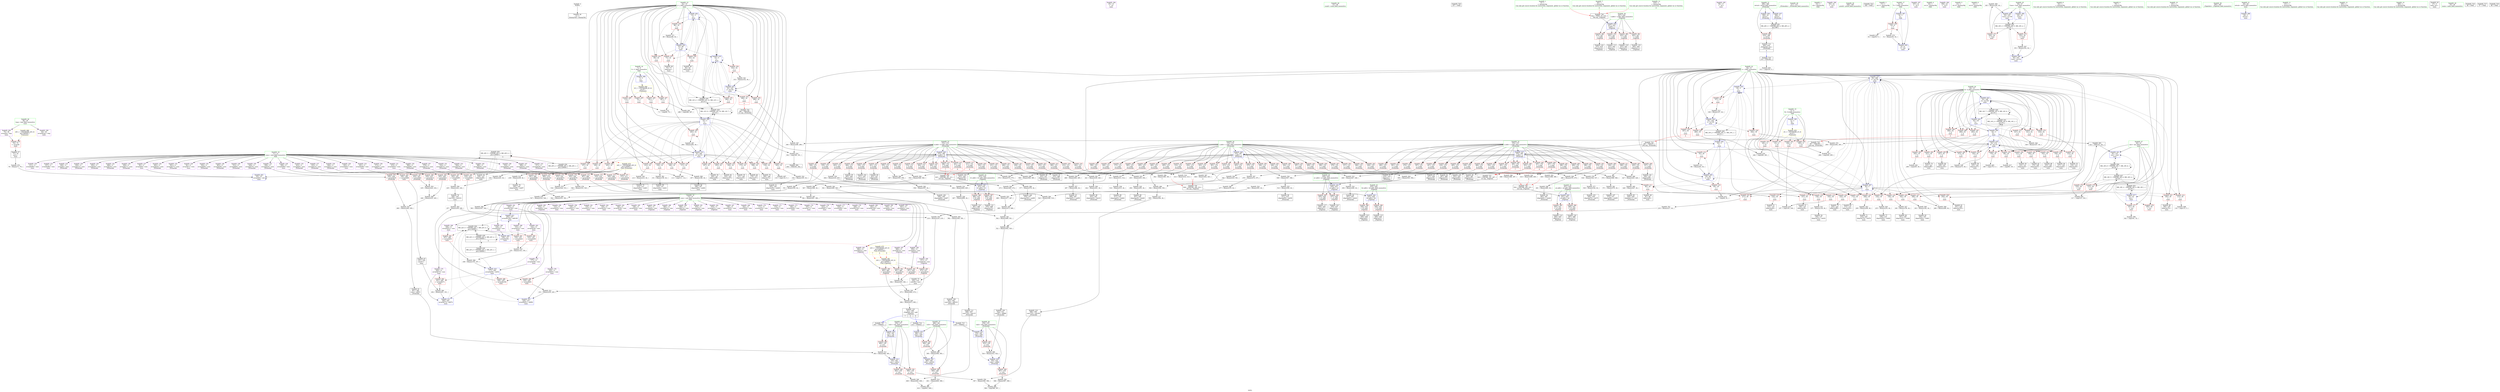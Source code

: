 digraph "SVFG" {
	label="SVFG";

	Node0x55efd1532f60 [shape=record,color=grey,label="{NodeID: 0\nNullPtr}"];
	Node0x55efd1532f60 -> Node0x55efd155e800[style=solid];
	Node0x55efd1590190 [shape=record,color=grey,label="{NodeID: 609\n113 = cmp(111, 112, )\n}"];
	Node0x55efd1588510 [shape=record,color=grey,label="{NodeID: 526\n607 = Binary(606, 44, )\n}"];
	Node0x55efd1588510 -> Node0x55efd155efc0[style=solid];
	Node0x55efd1579940 [shape=record,color=red,label="{NodeID: 360\n462\<--376\n\<--val1\n_Z5checkiii\n}"];
	Node0x55efd1579940 -> Node0x55efd1586e90[style=solid];
	Node0x55efd15755d0 [shape=record,color=red,label="{NodeID: 277\n341\<--40\n\<--ans\nmain\n}"];
	Node0x55efd15755d0 -> Node0x55efd158f290[style=solid];
	Node0x55efd1569410 [shape=record,color=purple,label="{NodeID: 194\n45\<--15\n\<--.str\nmain\n}"];
	Node0x55efd155efc0 [shape=record,color=black,label="{NodeID: 111\n608\<--607\nconv116\<--sub115\n_Z5checkiii\n}"];
	Node0x55efd155efc0 -> Node0x55efd1589a10[style=solid];
	Node0x55efd155da40 [shape=record,color=green,label="{NodeID: 28\n47\<--48\nscanf\<--scanf_field_insensitive\n}"];
	Node0x55efd15d48f0 [shape=record,color=black,label="{NodeID: 720\n357 = PHI()\n}"];
	Node0x55efd158af10 [shape=record,color=grey,label="{NodeID: 554\n489 = Binary(473, 488, )\n}"];
	Node0x55efd158af10 -> Node0x55efd158b990[style=solid];
	Node0x55efd156f3d0 [shape=record,color=red,label="{NodeID: 388\n680\<--633\n\<--b1.addr\n_Z3getiiiii\n}"];
	Node0x55efd156f3d0 -> Node0x55efd156b950[style=solid];
	Node0x55efd1576c90 [shape=record,color=red,label="{NodeID: 305\n491\<--370\n\<--a.addr\n_Z5checkiii\n}"];
	Node0x55efd1576c90 -> Node0x55efd15663a0[style=solid];
	Node0x55efd156aad0 [shape=record,color=red,label="{NodeID: 222\n208\<--30\n\<--i\nmain\n}"];
	Node0x55efd156aad0 -> Node0x55efd1589e90[style=solid];
	Node0x55efd156c580 [shape=record,color=purple,label="{NodeID: 139\n444\<--11\narrayidx21\<--num\n_Z5checkiii\n}"];
	Node0x55efd156c580 -> Node0x55efd157a090[style=solid];
	Node0x55efd15671f0 [shape=record,color=black,label="{NodeID: 56\n145\<--144\nidxprom37\<--\nmain\n}"];
	Node0x55efd158d910 [shape=record,color=grey,label="{NodeID: 582\n550 = Binary(548, 549, )\n}"];
	Node0x55efd158d910 -> Node0x55efd158d610[style=solid];
	Node0x55efd1585c90 [shape=record,color=grey,label="{NodeID: 499\n585 = Binary(584, 583, )\n}"];
	Node0x55efd1585c90 -> Node0x55efd1571a30[style=solid];
	Node0x55efd1570ac0 [shape=record,color=blue,label="{NodeID: 416\n34\<--274\nk\<--inc119\nmain\n}"];
	Node0x55efd1570ac0 -> Node0x55efd15743f0[style=dashed];
	Node0x55efd1570ac0 -> Node0x55efd15744c0[style=dashed];
	Node0x55efd1570ac0 -> Node0x55efd1574590[style=dashed];
	Node0x55efd1570ac0 -> Node0x55efd1574660[style=dashed];
	Node0x55efd1570ac0 -> Node0x55efd1574730[style=dashed];
	Node0x55efd1570ac0 -> Node0x55efd1574800[style=dashed];
	Node0x55efd1570ac0 -> Node0x55efd15748d0[style=dashed];
	Node0x55efd1570ac0 -> Node0x55efd15749a0[style=dashed];
	Node0x55efd1570ac0 -> Node0x55efd1574a70[style=dashed];
	Node0x55efd1570ac0 -> Node0x55efd1574b40[style=dashed];
	Node0x55efd1570ac0 -> Node0x55efd1574c10[style=dashed];
	Node0x55efd1570ac0 -> Node0x55efd1574ce0[style=dashed];
	Node0x55efd1570ac0 -> Node0x55efd1570ac0[style=dashed];
	Node0x55efd1570ac0 -> Node0x55efd15ac8a0[style=dashed];
	Node0x55efd1570ac0 -> Node0x55efd15ae1a0[style=dashed];
	Node0x55efd1578350 [shape=record,color=red,label="{NodeID: 333\n564\<--372\n\<--b.addr\n_Z5checkiii\n}"];
	Node0x55efd1578350 -> Node0x55efd158e210[style=solid];
	Node0x55efd1573fe0 [shape=record,color=red,label="{NodeID: 250\n263\<--32\n\<--j\nmain\n}"];
	Node0x55efd1573fe0 -> Node0x55efd1585990[style=solid];
	Node0x55efd156dc40 [shape=record,color=purple,label="{NodeID: 167\n158\<--13\narrayidx45\<--sum\nmain\n}"];
	Node0x55efd15688b0 [shape=record,color=black,label="{NodeID: 84\n422\<--421\nidxprom8\<--\n_Z5checkiii\n}"];
	Node0x55efd155bcc0 [shape=record,color=green,label="{NodeID: 1\n5\<--1\n\<--dummyObj\nCan only get source location for instruction, argument, global var or function.|{<s0>7}}"];
	Node0x55efd155bcc0:s0 -> Node0x55efd15d4ff0[style=solid,color=red];
	Node0x55efd1590310 [shape=record,color=grey,label="{NodeID: 610\n302 = cmp(300, 301, )\n}"];
	Node0x55efd1590310 -> Node0x55efd15850f0[style=solid];
	Node0x55efd1588690 [shape=record,color=grey,label="{NodeID: 527\n160 = Binary(159, 44, )\n}"];
	Node0x55efd1588690 -> Node0x55efd1567530[style=solid];
	Node0x55efd1579a10 [shape=record,color=red,label="{NodeID: 361\n590\<--376\n\<--val1\n_Z5checkiii\n}"];
	Node0x55efd1579a10 -> Node0x55efd158a910[style=solid];
	Node0x55efd15756a0 [shape=record,color=red,label="{NodeID: 278\n355\<--40\n\<--ans\nmain\n}"];
	Node0x55efd15694e0 [shape=record,color=purple,label="{NodeID: 195\n56\<--17\n\<--.str.1\nmain\n}"];
	Node0x55efd155f090 [shape=record,color=black,label="{NodeID: 112\n364\<--616\n_Z5checkiii_ret\<--\n_Z5checkiii\n|{<s0>4}}"];
	Node0x55efd155f090:s0 -> Node0x55efd15d4720[style=solid,color=blue];
	Node0x55efd155db40 [shape=record,color=green,label="{NodeID: 29\n311\<--312\n_Z5checkiii\<--_Z5checkiii_field_insensitive\n}"];
	Node0x55efd15d49c0 [shape=record,color=black,label="{NodeID: 721\n393 = PHI(621, )\n}"];
	Node0x55efd15d49c0 -> Node0x55efd1571620[style=solid];
	Node0x55efd158b090 [shape=record,color=grey,label="{NodeID: 555\n673 = Binary(662, 672, )\n}"];
	Node0x55efd158b090 -> Node0x55efd158a190[style=solid];
	Node0x55efd156f4a0 [shape=record,color=red,label="{NodeID: 389\n648\<--635\n\<--b2.addr\n_Z3getiiiii\n}"];
	Node0x55efd156f4a0 -> Node0x55efd155f300[style=solid];
	Node0x55efd1576d60 [shape=record,color=red,label="{NodeID: 306\n503\<--370\n\<--a.addr\n_Z5checkiii\n}"];
	Node0x55efd1576d60 -> Node0x55efd158bc90[style=solid];
	Node0x55efd156aba0 [shape=record,color=red,label="{NodeID: 223\n217\<--30\n\<--i\nmain\n}"];
	Node0x55efd156aba0 -> Node0x55efd158aa90[style=solid];
	Node0x55efd156c650 [shape=record,color=purple,label="{NodeID: 140\n452\<--11\narrayidx26\<--num\n_Z5checkiii\n}"];
	Node0x55efd15672c0 [shape=record,color=black,label="{NodeID: 57\n148\<--147\nidxprom39\<--\nmain\n}"];
	Node0x55efd15b6d80 [shape=record,color=yellow,style=double,label="{NodeID: 666\n24V_1 = ENCHI(MR_24V_0)\npts\{390000 \}\nFun[main]}"];
	Node0x55efd15b6d80 -> Node0x55efd1575770[style=dashed];
	Node0x55efd158da90 [shape=record,color=grey,label="{NodeID: 583\n558 = Binary(557, 44, )\n}"];
	Node0x55efd158da90 -> Node0x55efd155ebb0[style=solid];
	Node0x55efd1585e10 [shape=record,color=grey,label="{NodeID: 500\n442 = Binary(441, 44, )\n}"];
	Node0x55efd1585e10 -> Node0x55efd1568bf0[style=solid];
	Node0x55efd1570b90 [shape=record,color=blue,label="{NodeID: 417\n40\<--52\nans\<--\nmain\n}"];
	Node0x55efd1570b90 -> Node0x55efd15755d0[style=dashed];
	Node0x55efd1570b90 -> Node0x55efd15756a0[style=dashed];
	Node0x55efd1570b90 -> Node0x55efd15acda0[style=dashed];
	Node0x55efd1570b90 -> Node0x55efd15aeba0[style=dashed];
	Node0x55efd1578420 [shape=record,color=red,label="{NodeID: 334\n574\<--372\n\<--b.addr\n_Z5checkiii\n}"];
	Node0x55efd1578420 -> Node0x55efd158ec90[style=solid];
	Node0x55efd15740b0 [shape=record,color=red,label="{NodeID: 251\n286\<--32\n\<--j\nmain\n}"];
	Node0x55efd15740b0 -> Node0x55efd158f710[style=solid];
	Node0x55efd156dd10 [shape=record,color=purple,label="{NodeID: 168\n162\<--13\narrayidx48\<--sum\nmain\n}"];
	Node0x55efd1568980 [shape=record,color=black,label="{NodeID: 85\n429\<--428\nidxprom11\<--sub\n_Z5checkiii\n}"];
	Node0x55efd155bd50 [shape=record,color=green,label="{NodeID: 2\n15\<--1\n.str\<--dummyObj\nGlob }"];
	Node0x55efd1590490 [shape=record,color=grey,label="{NodeID: 611\n296 = cmp(294, 295, )\n}"];
	Node0x55efd1588810 [shape=record,color=grey,label="{NodeID: 528\n328 = Binary(327, 44, )\n}"];
	Node0x55efd1588810 -> Node0x55efd1570fa0[style=solid];
	Node0x55efd1579ae0 [shape=record,color=red,label="{NodeID: 362\n602\<--376\n\<--val1\n_Z5checkiii\n}"];
	Node0x55efd1579ae0 -> Node0x55efd1589a10[style=solid];
	Node0x55efd1575770 [shape=record,color=red,label="{NodeID: 279\n76\<--75\n\<--arrayidx\nmain\n}"];
	Node0x55efd1575770 -> Node0x55efd155eaa0[style=solid];
	Node0x55efd15695b0 [shape=record,color=purple,label="{NodeID: 196\n65\<--19\n\<--.str.2\nmain\n}"];
	Node0x55efd155f160 [shape=record,color=black,label="{NodeID: 113\n643\<--642\nidxprom\<--\n_Z3getiiiii\n}"];
	Node0x55efd155dc40 [shape=record,color=green,label="{NodeID: 30\n349\<--350\nprintf\<--printf_field_insensitive\n}"];
	Node0x55efd15d4b30 [shape=record,color=black,label="{NodeID: 722\n348 = PHI()\n}"];
	Node0x55efd15b09a0 [shape=record,color=black,label="{NodeID: 639\nMR_22V_3 = PHI(MR_22V_4, MR_22V_2, )\npts\{140000 \}\n|{|<s3>4}}"];
	Node0x55efd15b09a0 -> Node0x55efd15abea0[style=dashed];
	Node0x55efd15b09a0 -> Node0x55efd15af5a0[style=dashed];
	Node0x55efd15b09a0 -> Node0x55efd15b09a0[style=dashed];
	Node0x55efd15b09a0:s3 -> Node0x55efd15ab0e0[style=dashed,color=red];
	Node0x55efd158b210 [shape=record,color=grey,label="{NodeID: 556\n245 = Binary(242, 244, )\n}"];
	Node0x55efd158b210 -> Node0x55efd15684a0[style=solid];
	Node0x55efd156f570 [shape=record,color=red,label="{NodeID: 390\n658\<--635\n\<--b2.addr\n_Z3getiiiii\n}"];
	Node0x55efd156f570 -> Node0x55efd156b470[style=solid];
	Node0x55efd1576e30 [shape=record,color=red,label="{NodeID: 307\n507\<--370\n\<--a.addr\n_Z5checkiii\n}"];
	Node0x55efd1576e30 -> Node0x55efd1589410[style=solid];
	Node0x55efd156ac70 [shape=record,color=red,label="{NodeID: 224\n224\<--30\n\<--i\nmain\n}"];
	Node0x55efd156ac70 -> Node0x55efd1568160[style=solid];
	Node0x55efd156c720 [shape=record,color=purple,label="{NodeID: 141\n458\<--11\narrayidx30\<--num\n_Z5checkiii\n}"];
	Node0x55efd156c720 -> Node0x55efd157a160[style=solid];
	Node0x55efd1567390 [shape=record,color=black,label="{NodeID: 58\n152\<--151\nidxprom42\<--sub41\nmain\n}"];
	Node0x55efd158dc10 [shape=record,color=grey,label="{NodeID: 584\n557 = Binary(555, 556, )\n}"];
	Node0x55efd158dc10 -> Node0x55efd158da90[style=solid];
	Node0x55efd1585f90 [shape=record,color=grey,label="{NodeID: 501\n441 = Binary(439, 440, )\n}"];
	Node0x55efd1585f90 -> Node0x55efd1585e10[style=solid];
	Node0x55efd1570c60 [shape=record,color=blue,label="{NodeID: 418\n30\<--5\ni\<--\nmain\n}"];
	Node0x55efd1570c60 -> Node0x55efd156afb0[style=dashed];
	Node0x55efd1570c60 -> Node0x55efd156b080[style=dashed];
	Node0x55efd1570c60 -> Node0x55efd156b150[style=dashed];
	Node0x55efd1570c60 -> Node0x55efd15730b0[style=dashed];
	Node0x55efd1570c60 -> Node0x55efd1571140[style=dashed];
	Node0x55efd1570c60 -> Node0x55efd15ad7a0[style=dashed];
	Node0x55efd15784f0 [shape=record,color=red,label="{NodeID: 335\n603\<--372\n\<--b.addr\n_Z5checkiii\n}"];
	Node0x55efd15784f0 -> Node0x55efd1588b10[style=solid];
	Node0x55efd1574180 [shape=record,color=red,label="{NodeID: 252\n298\<--32\n\<--j\nmain\n}"];
	Node0x55efd1574180 -> Node0x55efd158c290[style=solid];
	Node0x55efd156dde0 [shape=record,color=purple,label="{NodeID: 169\n166\<--13\narrayidx51\<--sum\nmain\n}"];
	Node0x55efd156dde0 -> Node0x55efd15759e0[style=solid];
	Node0x55efd1568a50 [shape=record,color=black,label="{NodeID: 86\n432\<--431\nidxprom13\<--\n_Z5checkiii\n}"];
	Node0x55efd155c410 [shape=record,color=green,label="{NodeID: 3\n17\<--1\n.str.1\<--dummyObj\nGlob }"];
	Node0x55efd1590610 [shape=record,color=grey,label="{NodeID: 612\n54 = cmp(50, 5, )\n}"];
	Node0x55efd1588990 [shape=record,color=grey,label="{NodeID: 529\n235 = Binary(234, 44, )\n}"];
	Node0x55efd1588990 -> Node0x55efd1568300[style=solid];
	Node0x55efd1579bb0 [shape=record,color=red,label="{NodeID: 363\n523\<--378\n\<--val2\n_Z5checkiii\n}"];
	Node0x55efd1579bb0 -> Node0x55efd158c410[style=solid];
	Node0x55efd1575840 [shape=record,color=red,label="{NodeID: 280\n143\<--142\n\<--arrayidx36\nmain\n}"];
	Node0x55efd1575840 -> Node0x55efd1586d10[style=solid];
	Node0x55efd1569680 [shape=record,color=purple,label="{NodeID: 197\n347\<--21\n\<--.str.3\nmain\n}"];
	Node0x55efd155f230 [shape=record,color=black,label="{NodeID: 114\n646\<--645\nidxprom1\<--\n_Z3getiiiii\n}"];
	Node0x55efd155dd40 [shape=record,color=green,label="{NodeID: 31\n368\<--369\nretval\<--retval_field_insensitive\n_Z5checkiii\n}"];
	Node0x55efd155dd40 -> Node0x55efd1575f90[style=solid];
	Node0x55efd155dd40 -> Node0x55efd1571b00[style=solid];
	Node0x55efd155dd40 -> Node0x55efd1571bd0[style=solid];
	Node0x55efd15d4c00 [shape=record,color=black,label="{NodeID: 723\n365 = PHI(307, )\n0th arg _Z5checkiii }"];
	Node0x55efd15d4c00 -> Node0x55efd15713b0[style=solid];
	Node0x55efd158b390 [shape=record,color=grey,label="{NodeID: 557\n497 = Binary(496, 44, )\n}"];
	Node0x55efd158b390 -> Node0x55efd1566470[style=solid];
	Node0x55efd156f640 [shape=record,color=red,label="{NodeID: 391\n651\<--650\n\<--arrayidx4\n_Z3getiiiii\n}"];
	Node0x55efd156f640 -> Node0x55efd1587a90[style=solid];
	Node0x55efd1576f00 [shape=record,color=red,label="{NodeID: 308\n527\<--370\n\<--a.addr\n_Z5checkiii\n}"];
	Node0x55efd1576f00 -> Node0x55efd15667b0[style=solid];
	Node0x55efd156ad40 [shape=record,color=red,label="{NodeID: 225\n234\<--30\n\<--i\nmain\n}"];
	Node0x55efd156ad40 -> Node0x55efd1588990[style=solid];
	Node0x55efd156c7f0 [shape=record,color=purple,label="{NodeID: 142\n468\<--11\narrayidx34\<--num\n_Z5checkiii\n}"];
	Node0x55efd1567460 [shape=record,color=black,label="{NodeID: 59\n157\<--156\nidxprom44\<--\nmain\n}"];
	Node0x55efd158dd90 [shape=record,color=grey,label="{NodeID: 585\n562 = Binary(551, 561, )\n}"];
	Node0x55efd158dd90 -> Node0x55efd158e510[style=solid];
	Node0x55efd1586110 [shape=record,color=grey,label="{NodeID: 502\n257 = Binary(256, 246, )\n}"];
	Node0x55efd1586110 -> Node0x55efd1570850[style=solid];
	Node0x55efd1570d30 [shape=record,color=blue,label="{NodeID: 419\n32\<--5\nj\<--\nmain\n}"];
	Node0x55efd1570d30 -> Node0x55efd15740b0[style=dashed];
	Node0x55efd1570d30 -> Node0x55efd1574180[style=dashed];
	Node0x55efd1570d30 -> Node0x55efd1574250[style=dashed];
	Node0x55efd1570d30 -> Node0x55efd1574320[style=dashed];
	Node0x55efd1570d30 -> Node0x55efd1570d30[style=dashed];
	Node0x55efd1570d30 -> Node0x55efd1571070[style=dashed];
	Node0x55efd1570d30 -> Node0x55efd15adca0[style=dashed];
	Node0x55efd15785c0 [shape=record,color=red,label="{NodeID: 336\n387\<--374\n\<--s.addr\n_Z5checkiii\n}"];
	Node0x55efd15785c0 -> Node0x55efd158f110[style=solid];
	Node0x55efd1574250 [shape=record,color=red,label="{NodeID: 253\n308\<--32\n\<--j\nmain\n|{<s0>4}}"];
	Node0x55efd1574250:s0 -> Node0x55efd15d4d70[style=solid,color=red];
	Node0x55efd156deb0 [shape=record,color=purple,label="{NodeID: 170\n171\<--13\narrayidx54\<--sum\nmain\n}"];
	Node0x55efd1568b20 [shape=record,color=black,label="{NodeID: 87\n437\<--436\nidxprom16\<--\n_Z5checkiii\n}"];
	Node0x55efd155c4d0 [shape=record,color=green,label="{NodeID: 4\n19\<--1\n.str.2\<--dummyObj\nGlob }"];
	Node0x55efd1590790 [shape=record,color=grey,label="{NodeID: 613\n62 = cmp(60, 61, )\n}"];
	Node0x55efd1588b10 [shape=record,color=grey,label="{NodeID: 530\n604 = Binary(416, 603, )\n}"];
	Node0x55efd1588b10 -> Node0x55efd1588f90[style=solid];
	Node0x55efd1579c80 [shape=record,color=red,label="{NodeID: 364\n587\<--378\n\<--val2\n_Z5checkiii\n}"];
	Node0x55efd1579c80 -> Node0x55efd1587c10[style=solid];
	Node0x55efd1575910 [shape=record,color=red,label="{NodeID: 281\n154\<--153\n\<--arrayidx43\nmain\n}"];
	Node0x55efd1575910 -> Node0x55efd1586d10[style=solid];
	Node0x55efd1569750 [shape=record,color=purple,label="{NodeID: 198\n356\<--23\n\<--.str.4\nmain\n}"];
	Node0x55efd155f300 [shape=record,color=black,label="{NodeID: 115\n649\<--648\nidxprom3\<--\n_Z3getiiiii\n}"];
	Node0x55efd155de10 [shape=record,color=green,label="{NodeID: 32\n370\<--371\na.addr\<--a.addr_field_insensitive\n_Z5checkiii\n}"];
	Node0x55efd155de10 -> Node0x55efd1576060[style=solid];
	Node0x55efd155de10 -> Node0x55efd1576130[style=solid];
	Node0x55efd155de10 -> Node0x55efd1576200[style=solid];
	Node0x55efd155de10 -> Node0x55efd15762d0[style=solid];
	Node0x55efd155de10 -> Node0x55efd15763a0[style=solid];
	Node0x55efd155de10 -> Node0x55efd1576470[style=solid];
	Node0x55efd155de10 -> Node0x55efd1576540[style=solid];
	Node0x55efd155de10 -> Node0x55efd1576610[style=solid];
	Node0x55efd155de10 -> Node0x55efd15766e0[style=solid];
	Node0x55efd155de10 -> Node0x55efd15767b0[style=solid];
	Node0x55efd155de10 -> Node0x55efd1576880[style=solid];
	Node0x55efd155de10 -> Node0x55efd1576950[style=solid];
	Node0x55efd155de10 -> Node0x55efd1576a20[style=solid];
	Node0x55efd155de10 -> Node0x55efd1576af0[style=solid];
	Node0x55efd155de10 -> Node0x55efd1576bc0[style=solid];
	Node0x55efd155de10 -> Node0x55efd1576c90[style=solid];
	Node0x55efd155de10 -> Node0x55efd1576d60[style=solid];
	Node0x55efd155de10 -> Node0x55efd1576e30[style=solid];
	Node0x55efd155de10 -> Node0x55efd1576f00[style=solid];
	Node0x55efd155de10 -> Node0x55efd1576fd0[style=solid];
	Node0x55efd155de10 -> Node0x55efd15770a0[style=solid];
	Node0x55efd155de10 -> Node0x55efd1577170[style=solid];
	Node0x55efd155de10 -> Node0x55efd1577240[style=solid];
	Node0x55efd155de10 -> Node0x55efd15713b0[style=solid];
	Node0x55efd15d4d70 [shape=record,color=black,label="{NodeID: 724\n366 = PHI(308, )\n1st arg _Z5checkiii }"];
	Node0x55efd15d4d70 -> Node0x55efd1571480[style=solid];
	Node0x55efd158b510 [shape=record,color=grey,label="{NodeID: 558\n244 = Binary(243, 44, )\n}"];
	Node0x55efd158b510 -> Node0x55efd158b210[style=solid];
	Node0x55efd156f710 [shape=record,color=red,label="{NodeID: 392\n661\<--660\n\<--arrayidx10\n_Z3getiiiii\n}"];
	Node0x55efd156f710 -> Node0x55efd1587a90[style=solid];
	Node0x55efd1576fd0 [shape=record,color=red,label="{NodeID: 309\n536\<--370\n\<--a.addr\n_Z5checkiii\n}"];
	Node0x55efd1576fd0 -> Node0x55efd158d010[style=solid];
	Node0x55efd156ae10 [shape=record,color=red,label="{NodeID: 226\n250\<--30\n\<--i\nmain\n}"];
	Node0x55efd156ae10 -> Node0x55efd1568640[style=solid];
	Node0x55efd156c8c0 [shape=record,color=purple,label="{NodeID: 143\n471\<--11\narrayidx36\<--num\n_Z5checkiii\n}"];
	Node0x55efd156c8c0 -> Node0x55efd157a230[style=solid];
	Node0x55efd1567530 [shape=record,color=black,label="{NodeID: 60\n161\<--160\nidxprom47\<--sub46\nmain\n}"];
	Node0x55efd158df10 [shape=record,color=grey,label="{NodeID: 586\n567 = Binary(566, 44, )\n}"];
	Node0x55efd158df10 -> Node0x55efd158ef90[style=solid];
	Node0x55efd1586290 [shape=record,color=grey,label="{NodeID: 503\n435 = Binary(424, 434, )\n}"];
	Node0x55efd1586290 -> Node0x55efd1586b90[style=solid];
	Node0x55efd1570e00 [shape=record,color=blue,label="{NodeID: 420\n34\<--101\nk\<--\nmain\n}"];
	Node0x55efd1570e00 -> Node0x55efd1574db0[style=dashed];
	Node0x55efd1570e00 -> Node0x55efd1574e80[style=dashed];
	Node0x55efd1570e00 -> Node0x55efd1574f50[style=dashed];
	Node0x55efd1570e00 -> Node0x55efd1575020[style=dashed];
	Node0x55efd1570e00 -> Node0x55efd15750f0[style=dashed];
	Node0x55efd1570e00 -> Node0x55efd15751c0[style=dashed];
	Node0x55efd1570e00 -> Node0x55efd1570fa0[style=dashed];
	Node0x55efd1570e00 -> Node0x55efd15ac8a0[style=dashed];
	Node0x55efd1578690 [shape=record,color=red,label="{NodeID: 337\n391\<--374\n\<--s.addr\n_Z5checkiii\n}"];
	Node0x55efd1578690 -> Node0x55efd158ee10[style=solid];
	Node0x55efd1574320 [shape=record,color=red,label="{NodeID: 254\n332\<--32\n\<--j\nmain\n}"];
	Node0x55efd1574320 -> Node0x55efd1589b90[style=solid];
	Node0x55efd156df80 [shape=record,color=purple,label="{NodeID: 171\n174\<--13\narrayidx56\<--sum\nmain\n}"];
	Node0x55efd1568bf0 [shape=record,color=black,label="{NodeID: 88\n443\<--442\nidxprom20\<--sub19\n_Z5checkiii\n}"];
	Node0x55efd155c590 [shape=record,color=green,label="{NodeID: 5\n21\<--1\n.str.3\<--dummyObj\nGlob }"];
	Node0x55efd1590910 [shape=record,color=grey,label="{NodeID: 614\n71 = cmp(69, 70, )\n}"];
	Node0x55efd1588c90 [shape=record,color=grey,label="{NodeID: 531\n137 = Binary(136, 44, )\n}"];
	Node0x55efd1588c90 -> Node0x55efd1567050[style=solid];
	Node0x55efd1579d50 [shape=record,color=red,label="{NodeID: 365\n584\<--380\n\<--val3\n_Z5checkiii\n}"];
	Node0x55efd1579d50 -> Node0x55efd1585c90[style=solid];
	Node0x55efd15759e0 [shape=record,color=red,label="{NodeID: 282\n167\<--166\n\<--arrayidx51\nmain\n}"];
	Node0x55efd15759e0 -> Node0x55efd158e390[style=solid];
	Node0x55efd1569820 [shape=record,color=purple,label="{NodeID: 199\n64\<--38\narraydecay\<--tmp\nmain\n}"];
	Node0x55efd156b2d0 [shape=record,color=black,label="{NodeID: 116\n653\<--652\nidxprom5\<--\n_Z3getiiiii\n}"];
	Node0x55efd155dee0 [shape=record,color=green,label="{NodeID: 33\n372\<--373\nb.addr\<--b.addr_field_insensitive\n_Z5checkiii\n}"];
	Node0x55efd155dee0 -> Node0x55efd1577310[style=solid];
	Node0x55efd155dee0 -> Node0x55efd15773e0[style=solid];
	Node0x55efd155dee0 -> Node0x55efd15774b0[style=solid];
	Node0x55efd155dee0 -> Node0x55efd1577580[style=solid];
	Node0x55efd155dee0 -> Node0x55efd1577650[style=solid];
	Node0x55efd155dee0 -> Node0x55efd1577720[style=solid];
	Node0x55efd155dee0 -> Node0x55efd15777f0[style=solid];
	Node0x55efd155dee0 -> Node0x55efd15778c0[style=solid];
	Node0x55efd155dee0 -> Node0x55efd1577990[style=solid];
	Node0x55efd155dee0 -> Node0x55efd1577a60[style=solid];
	Node0x55efd155dee0 -> Node0x55efd1577b30[style=solid];
	Node0x55efd155dee0 -> Node0x55efd1577c00[style=solid];
	Node0x55efd155dee0 -> Node0x55efd1577cd0[style=solid];
	Node0x55efd155dee0 -> Node0x55efd1577da0[style=solid];
	Node0x55efd155dee0 -> Node0x55efd1577e70[style=solid];
	Node0x55efd155dee0 -> Node0x55efd1577f40[style=solid];
	Node0x55efd155dee0 -> Node0x55efd1578010[style=solid];
	Node0x55efd155dee0 -> Node0x55efd15780e0[style=solid];
	Node0x55efd155dee0 -> Node0x55efd15781b0[style=solid];
	Node0x55efd155dee0 -> Node0x55efd1578280[style=solid];
	Node0x55efd155dee0 -> Node0x55efd1578350[style=solid];
	Node0x55efd155dee0 -> Node0x55efd1578420[style=solid];
	Node0x55efd155dee0 -> Node0x55efd15784f0[style=solid];
	Node0x55efd155dee0 -> Node0x55efd1571480[style=solid];
	Node0x55efd15d4eb0 [shape=record,color=black,label="{NodeID: 725\n367 = PHI(309, )\n2nd arg _Z5checkiii }"];
	Node0x55efd15d4eb0 -> Node0x55efd1571550[style=solid];
	Node0x55efd158b690 [shape=record,color=grey,label="{NodeID: 559\n496 = Binary(494, 495, )\n}"];
	Node0x55efd158b690 -> Node0x55efd158b390[style=solid];
	Node0x55efd156f7e0 [shape=record,color=red,label="{NodeID: 393\n672\<--671\n\<--arrayidx16\n_Z3getiiiii\n}"];
	Node0x55efd156f7e0 -> Node0x55efd158b090[style=solid];
	Node0x55efd15770a0 [shape=record,color=red,label="{NodeID: 310\n552\<--370\n\<--a.addr\n_Z5checkiii\n}"];
	Node0x55efd15770a0 -> Node0x55efd1566af0[style=solid];
	Node0x55efd156aee0 [shape=record,color=red,label="{NodeID: 227\n268\<--30\n\<--i\nmain\n}"];
	Node0x55efd156aee0 -> Node0x55efd1586a10[style=solid];
	Node0x55efd156c990 [shape=record,color=purple,label="{NodeID: 144\n483\<--11\narrayidx42\<--num\n_Z5checkiii\n}"];
	Node0x55efd1567600 [shape=record,color=black,label="{NodeID: 61\n165\<--164\nidxprom50\<--sub49\nmain\n}"];
	Node0x55efd158e090 [shape=record,color=grey,label="{NodeID: 587\n404 = Binary(402, 403, )\n|{<s0>8}}"];
	Node0x55efd158e090:s0 -> Node0x55efd15d5840[style=solid,color=red];
	Node0x55efd1586410 [shape=record,color=grey,label="{NodeID: 504\n592 = Binary(416, 591, )\n}"];
	Node0x55efd1586410 -> Node0x55efd1585b10[style=solid];
	Node0x55efd1570ed0 [shape=record,color=blue,label="{NodeID: 421\n40\<--323\nans\<--cond\nmain\n}"];
	Node0x55efd1570ed0 -> Node0x55efd15b40a0[style=dashed];
	Node0x55efd1578760 [shape=record,color=red,label="{NodeID: 338\n399\<--374\n\<--s.addr\n_Z5checkiii\n}"];
	Node0x55efd1578760 -> Node0x55efd158e990[style=solid];
	Node0x55efd15743f0 [shape=record,color=red,label="{NodeID: 255\n99\<--34\n\<--k\nmain\n}"];
	Node0x55efd15743f0 -> Node0x55efd1590d90[style=solid];
	Node0x55efd156e050 [shape=record,color=purple,label="{NodeID: 172\n177\<--13\narrayidx58\<--sum\nmain\n}"];
	Node0x55efd156e050 -> Node0x55efd15705e0[style=solid];
	Node0x55efd1568cc0 [shape=record,color=black,label="{NodeID: 89\n451\<--450\nidxprom25\<--sub24\n_Z5checkiii\n}"];
	Node0x55efd155c650 [shape=record,color=green,label="{NodeID: 6\n23\<--1\n.str.4\<--dummyObj\nGlob }"];
	Node0x55efd1590a90 [shape=record,color=grey,label="{NodeID: 615\n107 = cmp(105, 106, )\n}"];
	Node0x55efd1588e10 [shape=record,color=grey,label="{NodeID: 532\n460 = Binary(446, 459, )\n}"];
	Node0x55efd1588e10 -> Node0x55efd1568e60[style=solid];
	Node0x55efd1579e20 [shape=record,color=red,label="{NodeID: 366\n600\<--380\n\<--val3\n_Z5checkiii\n}"];
	Node0x55efd1579e20 -> Node0x55efd1587310[style=solid];
	Node0x55efd1575ab0 [shape=record,color=red,label="{NodeID: 283\n190\<--189\n\<--arrayidx66\nmain\n}"];
	Node0x55efd1575ab0 -> Node0x55efd1567ae0[style=solid];
	Node0x55efd15698f0 [shape=record,color=purple,label="{NodeID: 200\n75\<--38\narrayidx\<--tmp\nmain\n}"];
	Node0x55efd15698f0 -> Node0x55efd1575770[style=solid];
	Node0x55efd156b3a0 [shape=record,color=black,label="{NodeID: 117\n656\<--655\nidxprom7\<--\n_Z3getiiiii\n}"];
	Node0x55efd155dfb0 [shape=record,color=green,label="{NodeID: 34\n374\<--375\ns.addr\<--s.addr_field_insensitive\n_Z5checkiii\n}"];
	Node0x55efd155dfb0 -> Node0x55efd15785c0[style=solid];
	Node0x55efd155dfb0 -> Node0x55efd1578690[style=solid];
	Node0x55efd155dfb0 -> Node0x55efd1578760[style=solid];
	Node0x55efd155dfb0 -> Node0x55efd1578830[style=solid];
	Node0x55efd155dfb0 -> Node0x55efd1578900[style=solid];
	Node0x55efd155dfb0 -> Node0x55efd15789d0[style=solid];
	Node0x55efd155dfb0 -> Node0x55efd1578aa0[style=solid];
	Node0x55efd155dfb0 -> Node0x55efd1578b70[style=solid];
	Node0x55efd155dfb0 -> Node0x55efd1578c40[style=solid];
	Node0x55efd155dfb0 -> Node0x55efd1578d10[style=solid];
	Node0x55efd155dfb0 -> Node0x55efd1578de0[style=solid];
	Node0x55efd155dfb0 -> Node0x55efd1578eb0[style=solid];
	Node0x55efd155dfb0 -> Node0x55efd1578f80[style=solid];
	Node0x55efd155dfb0 -> Node0x55efd1579050[style=solid];
	Node0x55efd155dfb0 -> Node0x55efd1579120[style=solid];
	Node0x55efd155dfb0 -> Node0x55efd15791f0[style=solid];
	Node0x55efd155dfb0 -> Node0x55efd15792c0[style=solid];
	Node0x55efd155dfb0 -> Node0x55efd1579390[style=solid];
	Node0x55efd155dfb0 -> Node0x55efd1579460[style=solid];
	Node0x55efd155dfb0 -> Node0x55efd1579530[style=solid];
	Node0x55efd155dfb0 -> Node0x55efd1579600[style=solid];
	Node0x55efd155dfb0 -> Node0x55efd15796d0[style=solid];
	Node0x55efd155dfb0 -> Node0x55efd15797a0[style=solid];
	Node0x55efd155dfb0 -> Node0x55efd1579870[style=solid];
	Node0x55efd155dfb0 -> Node0x55efd1571550[style=solid];
	Node0x55efd15d4ff0 [shape=record,color=black,label="{NodeID: 726\n622 = PHI(5, 44, 416, )\n0th arg _Z3getiiiii }"];
	Node0x55efd15d4ff0 -> Node0x55efd1571ca0[style=solid];
	Node0x55efd158b810 [shape=record,color=grey,label="{NodeID: 560\n202 = Binary(201, 191, )\n}"];
	Node0x55efd158b810 -> Node0x55efd15706b0[style=solid];
	Node0x55efd156f8b0 [shape=record,color=red,label="{NodeID: 394\n683\<--682\n\<--arrayidx23\n_Z3getiiiii\n}"];
	Node0x55efd156f8b0 -> Node0x55efd158a190[style=solid];
	Node0x55efd1577170 [shape=record,color=red,label="{NodeID: 311\n568\<--370\n\<--a.addr\n_Z5checkiii\n}"];
	Node0x55efd1577170 -> Node0x55efd158e810[style=solid];
	Node0x55efd156afb0 [shape=record,color=red,label="{NodeID: 228\n280\<--30\n\<--i\nmain\n}"];
	Node0x55efd156afb0 -> Node0x55efd1590c10[style=solid];
	Node0x55efd156ca60 [shape=record,color=purple,label="{NodeID: 145\n486\<--11\narrayidx44\<--num\n_Z5checkiii\n}"];
	Node0x55efd156ca60 -> Node0x55efd157a300[style=solid];
	Node0x55efd15676d0 [shape=record,color=black,label="{NodeID: 62\n170\<--169\nidxprom53\<--\nmain\n}"];
	Node0x55efd158e210 [shape=record,color=grey,label="{NodeID: 588\n566 = Binary(564, 565, )\n}"];
	Node0x55efd158e210 -> Node0x55efd158df10[style=solid];
	Node0x55efd1586590 [shape=record,color=grey,label="{NodeID: 505\n582 = Binary(563, 581, )\n}"];
	Node0x55efd1586590 -> Node0x55efd155ee20[style=solid];
	Node0x55efd1570fa0 [shape=record,color=blue,label="{NodeID: 422\n34\<--328\nk\<--inc139\nmain\n}"];
	Node0x55efd1570fa0 -> Node0x55efd1574db0[style=dashed];
	Node0x55efd1570fa0 -> Node0x55efd1574e80[style=dashed];
	Node0x55efd1570fa0 -> Node0x55efd1574f50[style=dashed];
	Node0x55efd1570fa0 -> Node0x55efd1575020[style=dashed];
	Node0x55efd1570fa0 -> Node0x55efd15750f0[style=dashed];
	Node0x55efd1570fa0 -> Node0x55efd15751c0[style=dashed];
	Node0x55efd1570fa0 -> Node0x55efd1570fa0[style=dashed];
	Node0x55efd1570fa0 -> Node0x55efd15ac8a0[style=dashed];
	Node0x55efd1578830 [shape=record,color=red,label="{NodeID: 339\n403\<--374\n\<--s.addr\n_Z5checkiii\n}"];
	Node0x55efd1578830 -> Node0x55efd158e090[style=solid];
	Node0x55efd15744c0 [shape=record,color=red,label="{NodeID: 256\n121\<--34\n\<--k\nmain\n}"];
	Node0x55efd15744c0 -> Node0x55efd1566d10[style=solid];
	Node0x55efd156e120 [shape=record,color=purple,label="{NodeID: 173\n194\<--13\narrayidx69\<--sum\nmain\n}"];
	Node0x55efd1568d90 [shape=record,color=black,label="{NodeID: 90\n457\<--456\nidxprom29\<--sub28\n_Z5checkiii\n}"];
	Node0x55efd155c710 [shape=record,color=green,label="{NodeID: 7\n44\<--1\n\<--dummyObj\nCan only get source location for instruction, argument, global var or function.|{<s0>8}}"];
	Node0x55efd155c710:s0 -> Node0x55efd15d4ff0[style=solid,color=red];
	Node0x55efd1590c10 [shape=record,color=grey,label="{NodeID: 616\n282 = cmp(280, 281, )\n}"];
	Node0x55efd1588f90 [shape=record,color=grey,label="{NodeID: 533\n606 = Binary(604, 605, )\n}"];
	Node0x55efd1588f90 -> Node0x55efd1588510[style=solid];
	Node0x55efd1579ef0 [shape=record,color=red,label="{NodeID: 367\n424\<--423\n\<--arrayidx9\n_Z5checkiii\n}"];
	Node0x55efd1579ef0 -> Node0x55efd1586290[style=solid];
	Node0x55efd1575b80 [shape=record,color=red,label="{NodeID: 284\n201\<--200\n\<--arrayidx73\nmain\n}"];
	Node0x55efd1575b80 -> Node0x55efd158b810[style=solid];
	Node0x55efd15699c0 [shape=record,color=red,label="{NodeID: 201\n61\<--4\n\<--R\nmain\n}"];
	Node0x55efd15699c0 -> Node0x55efd1590790[style=solid];
	Node0x55efd156b470 [shape=record,color=black,label="{NodeID: 118\n659\<--658\nidxprom9\<--\n_Z3getiiiii\n}"];
	Node0x55efd155e080 [shape=record,color=green,label="{NodeID: 35\n376\<--377\nval1\<--val1_field_insensitive\n_Z5checkiii\n}"];
	Node0x55efd155e080 -> Node0x55efd1579940[style=solid];
	Node0x55efd155e080 -> Node0x55efd1579a10[style=solid];
	Node0x55efd155e080 -> Node0x55efd1579ae0[style=solid];
	Node0x55efd155e080 -> Node0x55efd1571620[style=solid];
	Node0x55efd155e080 -> Node0x55efd1571890[style=solid];
	Node0x55efd15d52d0 [shape=record,color=black,label="{NodeID: 727\n623 = PHI(385, 397, 407, )\n1st arg _Z3getiiiii }"];
	Node0x55efd15d52d0 -> Node0x55efd1571d70[style=solid];
	Node0x55efd158b990 [shape=record,color=grey,label="{NodeID: 561\n502 = Binary(489, 501, )\n}"];
	Node0x55efd158b990 -> Node0x55efd158c110[style=solid];
	Node0x55efd156f980 [shape=record,color=blue,label="{NodeID: 395\n4\<--5\nR\<--\nGlob }"];
	Node0x55efd156f980 -> Node0x55efd15b59a0[style=dashed];
	Node0x55efd1577240 [shape=record,color=red,label="{NodeID: 312\n591\<--370\n\<--a.addr\n_Z5checkiii\n}"];
	Node0x55efd1577240 -> Node0x55efd1586410[style=solid];
	Node0x55efd156b080 [shape=record,color=red,label="{NodeID: 229\n292\<--30\n\<--i\nmain\n}"];
	Node0x55efd156b080 -> Node0x55efd158c710[style=solid];
	Node0x55efd156cb30 [shape=record,color=purple,label="{NodeID: 146\n493\<--11\narrayidx48\<--num\n_Z5checkiii\n}"];
	Node0x55efd15677a0 [shape=record,color=black,label="{NodeID: 63\n173\<--172\nidxprom55\<--\nmain\n}"];
	Node0x55efd158e390 [shape=record,color=grey,label="{NodeID: 589\n168 = Binary(155, 167, )\n}"];
	Node0x55efd158e390 -> Node0x55efd15705e0[style=solid];
	Node0x55efd1586710 [shape=record,color=grey,label="{NodeID: 506\n345 = Binary(344, 44, )\n}"];
	Node0x55efd1586710 -> Node0x55efd1571210[style=solid];
	Node0x55efd1571070 [shape=record,color=blue,label="{NodeID: 423\n32\<--333\nj\<--inc142\nmain\n}"];
	Node0x55efd1571070 -> Node0x55efd15740b0[style=dashed];
	Node0x55efd1571070 -> Node0x55efd1574180[style=dashed];
	Node0x55efd1571070 -> Node0x55efd1574250[style=dashed];
	Node0x55efd1571070 -> Node0x55efd1574320[style=dashed];
	Node0x55efd1571070 -> Node0x55efd1570d30[style=dashed];
	Node0x55efd1571070 -> Node0x55efd1571070[style=dashed];
	Node0x55efd1571070 -> Node0x55efd15adca0[style=dashed];
	Node0x55efd1578900 [shape=record,color=red,label="{NodeID: 340\n409\<--374\n\<--s.addr\n_Z5checkiii\n}"];
	Node0x55efd1578900 -> Node0x55efd1588210[style=solid];
	Node0x55efd1574590 [shape=record,color=red,label="{NodeID: 257\n133\<--34\n\<--k\nmain\n}"];
	Node0x55efd1574590 -> Node0x55efd1566f80[style=solid];
	Node0x55efd156e1f0 [shape=record,color=purple,label="{NodeID: 174\n197\<--13\narrayidx71\<--sum\nmain\n}"];
	Node0x55efd1568e60 [shape=record,color=black,label="{NodeID: 91\n461\<--460\nconv\<--add31\n_Z5checkiii\n}"];
	Node0x55efd1568e60 -> Node0x55efd1586e90[style=solid];
	Node0x55efd155c7d0 [shape=record,color=green,label="{NodeID: 8\n52\<--1\n\<--dummyObj\nCan only get source location for instruction, argument, global var or function.}"];
	Node0x55efd1590d90 [shape=record,color=grey,label="{NodeID: 617\n100 = cmp(99, 101, )\n}"];
	Node0x55efd1589110 [shape=record,color=grey,label="{NodeID: 534\n506 = Binary(505, 44, )\n}"];
	Node0x55efd1589110 -> Node0x55efd158be10[style=solid];
	Node0x55efd1579fc0 [shape=record,color=red,label="{NodeID: 368\n434\<--433\n\<--arrayidx14\n_Z5checkiii\n}"];
	Node0x55efd1579fc0 -> Node0x55efd1586290[style=solid];
	Node0x55efd1575c50 [shape=record,color=red,label="{NodeID: 285\n216\<--215\n\<--arrayidx83\nmain\n}"];
	Node0x55efd1575c50 -> Node0x55efd158ac10[style=solid];
	Node0x55efd1569a90 [shape=record,color=red,label="{NodeID: 202\n106\<--4\n\<--R\nmain\n}"];
	Node0x55efd1569a90 -> Node0x55efd1590a90[style=solid];
	Node0x55efd156b540 [shape=record,color=black,label="{NodeID: 119\n664\<--663\nidxprom11\<--\n_Z3getiiiii\n}"];
	Node0x55efd155e150 [shape=record,color=green,label="{NodeID: 36\n378\<--379\nval2\<--val2_field_insensitive\n_Z5checkiii\n}"];
	Node0x55efd155e150 -> Node0x55efd1579bb0[style=solid];
	Node0x55efd155e150 -> Node0x55efd1579c80[style=solid];
	Node0x55efd155e150 -> Node0x55efd15716f0[style=solid];
	Node0x55efd155e150 -> Node0x55efd1571960[style=solid];
	Node0x55efd15d54c0 [shape=record,color=black,label="{NodeID: 728\n624 = PHI(388, 400, 410, )\n2nd arg _Z3getiiiii }"];
	Node0x55efd15d54c0 -> Node0x55efd1571e40[style=solid];
	Node0x55efd158bb10 [shape=record,color=grey,label="{NodeID: 562\n501 = Binary(490, 500, )\n}"];
	Node0x55efd158bb10 -> Node0x55efd158b990[style=solid];
	Node0x55efd156fa50 [shape=record,color=blue,label="{NodeID: 396\n7\<--5\nC\<--\nGlob }"];
	Node0x55efd156fa50 -> Node0x55efd15b64c0[style=dashed];
	Node0x55efd1577310 [shape=record,color=red,label="{NodeID: 313\n389\<--372\n\<--b.addr\n_Z5checkiii\n|{<s0>7}}"];
	Node0x55efd1577310:s0 -> Node0x55efd15d5680[style=solid,color=red];
	Node0x55efd156b150 [shape=record,color=red,label="{NodeID: 230\n307\<--30\n\<--i\nmain\n|{<s0>4}}"];
	Node0x55efd156b150:s0 -> Node0x55efd15d4c00[style=solid,color=red];
	Node0x55efd156cc00 [shape=record,color=purple,label="{NodeID: 147\n499\<--11\narrayidx52\<--num\n_Z5checkiii\n}"];
	Node0x55efd156cc00 -> Node0x55efd157a3d0[style=solid];
	Node0x55efd1567870 [shape=record,color=black,label="{NodeID: 64\n176\<--175\nidxprom57\<--\nmain\n}"];
	Node0x55efd158e510 [shape=record,color=grey,label="{NodeID: 590\n563 = Binary(547, 562, )\n}"];
	Node0x55efd158e510 -> Node0x55efd1586590[style=solid];
	Node0x55efd1586890 [shape=record,color=grey,label="{NodeID: 507\n353 = Binary(352, 44, )\n}"];
	Node0x55efd1586890 -> Node0x55efd15712e0[style=solid];
	Node0x55efd1571140 [shape=record,color=blue,label="{NodeID: 424\n30\<--338\ni\<--inc145\nmain\n}"];
	Node0x55efd1571140 -> Node0x55efd156afb0[style=dashed];
	Node0x55efd1571140 -> Node0x55efd156b080[style=dashed];
	Node0x55efd1571140 -> Node0x55efd156b150[style=dashed];
	Node0x55efd1571140 -> Node0x55efd15730b0[style=dashed];
	Node0x55efd1571140 -> Node0x55efd1571140[style=dashed];
	Node0x55efd1571140 -> Node0x55efd15ad7a0[style=dashed];
	Node0x55efd15789d0 [shape=record,color=red,label="{NodeID: 341\n413\<--374\n\<--s.addr\n_Z5checkiii\n}"];
	Node0x55efd15789d0 -> Node0x55efd1587910[style=solid];
	Node0x55efd1574660 [shape=record,color=red,label="{NodeID: 258\n144\<--34\n\<--k\nmain\n}"];
	Node0x55efd1574660 -> Node0x55efd15671f0[style=solid];
	Node0x55efd156e2c0 [shape=record,color=purple,label="{NodeID: 175\n200\<--13\narrayidx73\<--sum\nmain\n}"];
	Node0x55efd156e2c0 -> Node0x55efd1575b80[style=solid];
	Node0x55efd156e2c0 -> Node0x55efd15706b0[style=solid];
	Node0x55efd1568f30 [shape=record,color=black,label="{NodeID: 92\n467\<--466\nidxprom33\<--\n_Z5checkiii\n}"];
	Node0x55efd155c890 [shape=record,color=green,label="{NodeID: 9\n79\<--1\n\<--dummyObj\nCan only get source location for instruction, argument, global var or function.}"];
	Node0x55efd1589290 [shape=record,color=grey,label="{NodeID: 535\n510 = Binary(509, 44, )\n}"];
	Node0x55efd1589290 -> Node0x55efd1566540[style=solid];
	Node0x55efd157a090 [shape=record,color=red,label="{NodeID: 369\n445\<--444\n\<--arrayidx21\n_Z5checkiii\n}"];
	Node0x55efd157a090 -> Node0x55efd1586b90[style=solid];
	Node0x55efd1575d20 [shape=record,color=red,label="{NodeID: 286\n230\<--229\n\<--arrayidx91\nmain\n}"];
	Node0x55efd1575d20 -> Node0x55efd1587d90[style=solid];
	Node0x55efd1569b60 [shape=record,color=red,label="{NodeID: 203\n281\<--4\n\<--R\nmain\n}"];
	Node0x55efd1569b60 -> Node0x55efd1590c10[style=solid];
	Node0x55efd156b610 [shape=record,color=black,label="{NodeID: 120\n667\<--666\nidxprom13\<--\n_Z3getiiiii\n}"];
	Node0x55efd155e220 [shape=record,color=green,label="{NodeID: 37\n380\<--381\nval3\<--val3_field_insensitive\n_Z5checkiii\n}"];
	Node0x55efd155e220 -> Node0x55efd1579d50[style=solid];
	Node0x55efd155e220 -> Node0x55efd1579e20[style=solid];
	Node0x55efd155e220 -> Node0x55efd15717c0[style=solid];
	Node0x55efd155e220 -> Node0x55efd1571a30[style=solid];
	Node0x55efd15d5680 [shape=record,color=black,label="{NodeID: 729\n625 = PHI(389, 401, 411, )\n3rd arg _Z3getiiiii }"];
	Node0x55efd15d5680 -> Node0x55efd1571f10[style=solid];
	Node0x55efd158bc90 [shape=record,color=grey,label="{NodeID: 563\n505 = Binary(503, 504, )\n}"];
	Node0x55efd158bc90 -> Node0x55efd1589110[style=solid];
	Node0x55efd156fb20 [shape=record,color=blue,label="{NodeID: 397\n9\<--5\nT\<--\nGlob }"];
	Node0x55efd156fb20 -> Node0x55efd156a040[style=dashed];
	Node0x55efd156fb20 -> Node0x55efd156fdc0[style=dashed];
	Node0x55efd15773e0 [shape=record,color=red,label="{NodeID: 314\n390\<--372\n\<--b.addr\n_Z5checkiii\n}"];
	Node0x55efd15773e0 -> Node0x55efd158ee10[style=solid];
	Node0x55efd15730b0 [shape=record,color=red,label="{NodeID: 231\n337\<--30\n\<--i\nmain\n}"];
	Node0x55efd15730b0 -> Node0x55efd1587190[style=solid];
	Node0x55efd156ccd0 [shape=record,color=purple,label="{NodeID: 148\n512\<--11\narrayidx60\<--num\n_Z5checkiii\n}"];
	Node0x55efd1567940 [shape=record,color=black,label="{NodeID: 65\n184\<--183\nidxprom62\<--sub61\nmain\n}"];
	Node0x55efd15ab000 [shape=record,color=yellow,style=double,label="{NodeID: 674\n20V_1 = ENCHI(MR_20V_0)\npts\{120000 \}\nFun[_Z5checkiii]}"];
	Node0x55efd15ab000 -> Node0x55efd1579ef0[style=dashed];
	Node0x55efd15ab000 -> Node0x55efd1579fc0[style=dashed];
	Node0x55efd15ab000 -> Node0x55efd157a090[style=dashed];
	Node0x55efd15ab000 -> Node0x55efd157a160[style=dashed];
	Node0x55efd15ab000 -> Node0x55efd157a230[style=dashed];
	Node0x55efd15ab000 -> Node0x55efd157a300[style=dashed];
	Node0x55efd15ab000 -> Node0x55efd157a3d0[style=dashed];
	Node0x55efd15ab000 -> Node0x55efd157a4a0[style=dashed];
	Node0x55efd15ab000 -> Node0x55efd157a570[style=dashed];
	Node0x55efd15ab000 -> Node0x55efd157a640[style=dashed];
	Node0x55efd15ab000 -> Node0x55efd157a710[style=dashed];
	Node0x55efd15ab000 -> Node0x55efd157a7e0[style=dashed];
	Node0x55efd158e690 [shape=record,color=grey,label="{NodeID: 591\n571 = Binary(570, 44, )\n}"];
	Node0x55efd158e690 -> Node0x55efd155ec80[style=solid];
	Node0x55efd1586a10 [shape=record,color=grey,label="{NodeID: 508\n269 = Binary(268, 44, )\n}"];
	Node0x55efd1586a10 -> Node0x55efd15709f0[style=solid];
	Node0x55efd1571210 [shape=record,color=blue,label="{NodeID: 425\n36\<--345\nCase\<--inc149\nmain\n}"];
	Node0x55efd1571210 -> Node0x55efd15ae6a0[style=dashed];
	Node0x55efd1578aa0 [shape=record,color=red,label="{NodeID: 342\n426\<--374\n\<--s.addr\n_Z5checkiii\n}"];
	Node0x55efd1578aa0 -> Node0x55efd1585810[style=solid];
	Node0x55efd1574730 [shape=record,color=red,label="{NodeID: 259\n156\<--34\n\<--k\nmain\n}"];
	Node0x55efd1574730 -> Node0x55efd1567460[style=solid];
	Node0x55efd156e390 [shape=record,color=purple,label="{NodeID: 176\n223\<--13\narrayidx87\<--sum\nmain\n}"];
	Node0x55efd1569000 [shape=record,color=black,label="{NodeID: 93\n470\<--469\nidxprom35\<--\n_Z5checkiii\n}"];
	Node0x55efd155c990 [shape=record,color=green,label="{NodeID: 10\n101\<--1\n\<--dummyObj\nCan only get source location for instruction, argument, global var or function.}"];
	Node0x55efd1589410 [shape=record,color=grey,label="{NodeID: 536\n509 = Binary(507, 508, )\n}"];
	Node0x55efd1589410 -> Node0x55efd1589290[style=solid];
	Node0x55efd157a160 [shape=record,color=red,label="{NodeID: 370\n459\<--458\n\<--arrayidx30\n_Z5checkiii\n}"];
	Node0x55efd157a160 -> Node0x55efd1588e10[style=solid];
	Node0x55efd1575df0 [shape=record,color=red,label="{NodeID: 287\n242\<--241\n\<--arrayidx99\nmain\n}"];
	Node0x55efd1575df0 -> Node0x55efd158b210[style=solid];
	Node0x55efd1569c30 [shape=record,color=red,label="{NodeID: 204\n295\<--4\n\<--R\nmain\n}"];
	Node0x55efd1569c30 -> Node0x55efd1590490[style=solid];
	Node0x55efd156b6e0 [shape=record,color=black,label="{NodeID: 121\n670\<--669\nidxprom15\<--\n_Z3getiiiii\n}"];
	Node0x55efd155e2f0 [shape=record,color=green,label="{NodeID: 38\n394\<--395\n_Z3getiiiii\<--_Z3getiiiii_field_insensitive\n}"];
	Node0x55efd15d5840 [shape=record,color=black,label="{NodeID: 730\n626 = PHI(392, 404, 414, )\n4th arg _Z3getiiiii }"];
	Node0x55efd15d5840 -> Node0x55efd1571fe0[style=solid];
	Node0x55efd158be10 [shape=record,color=grey,label="{NodeID: 564\n520 = Binary(506, 519, )\n}"];
	Node0x55efd158be10 -> Node0x55efd158c110[style=solid];
	Node0x55efd156fc20 [shape=record,color=blue,label="{NodeID: 398\n28\<--5\nretval\<--\nmain\n}"];
	Node0x55efd15774b0 [shape=record,color=red,label="{NodeID: 315\n401\<--372\n\<--b.addr\n_Z5checkiii\n|{<s0>8}}"];
	Node0x55efd15774b0:s0 -> Node0x55efd15d5680[style=solid,color=red];
	Node0x55efd1573140 [shape=record,color=red,label="{NodeID: 232\n69\<--32\n\<--j\nmain\n}"];
	Node0x55efd1573140 -> Node0x55efd1590910[style=solid];
	Node0x55efd156cda0 [shape=record,color=purple,label="{NodeID: 149\n518\<--11\narrayidx64\<--num\n_Z5checkiii\n}"];
	Node0x55efd156cda0 -> Node0x55efd157a4a0[style=solid];
	Node0x55efd1567a10 [shape=record,color=black,label="{NodeID: 66\n188\<--187\nidxprom65\<--sub64\nmain\n}"];
	Node0x55efd15ab0e0 [shape=record,color=yellow,style=double,label="{NodeID: 675\n22V_1 = ENCHI(MR_22V_0)\npts\{140000 \}\nFun[_Z5checkiii]|{<s0>7|<s1>8|<s2>9}}"];
	Node0x55efd15ab0e0:s0 -> Node0x55efd15b8300[style=dashed,color=red];
	Node0x55efd15ab0e0:s1 -> Node0x55efd15b8300[style=dashed,color=red];
	Node0x55efd15ab0e0:s2 -> Node0x55efd15b8300[style=dashed,color=red];
	Node0x55efd158e810 [shape=record,color=grey,label="{NodeID: 592\n570 = Binary(568, 569, )\n}"];
	Node0x55efd158e810 -> Node0x55efd158e690[style=solid];
	Node0x55efd1586b90 [shape=record,color=grey,label="{NodeID: 509\n446 = Binary(435, 445, )\n}"];
	Node0x55efd1586b90 -> Node0x55efd1588e10[style=solid];
	Node0x55efd15712e0 [shape=record,color=blue,label="{NodeID: 426\n36\<--353\nCase\<--inc152\nmain\n}"];
	Node0x55efd15712e0 -> Node0x55efd15ae6a0[style=dashed];
	Node0x55efd1578b70 [shape=record,color=red,label="{NodeID: 343\n440\<--374\n\<--s.addr\n_Z5checkiii\n}"];
	Node0x55efd1578b70 -> Node0x55efd1585f90[style=solid];
	Node0x55efd1574800 [shape=record,color=red,label="{NodeID: 260\n169\<--34\n\<--k\nmain\n}"];
	Node0x55efd1574800 -> Node0x55efd15676d0[style=solid];
	Node0x55efd156e460 [shape=record,color=purple,label="{NodeID: 177\n226\<--13\narrayidx89\<--sum\nmain\n}"];
	Node0x55efd15690d0 [shape=record,color=black,label="{NodeID: 94\n482\<--481\nidxprom41\<--sub40\n_Z5checkiii\n}"];
	Node0x55efd155ca90 [shape=record,color=green,label="{NodeID: 11\n131\<--1\n\<--dummyObj\nCan only get source location for instruction, argument, global var or function.}"];
	Node0x55efd15aa6a0 [shape=record,color=black,label="{NodeID: 620\nMR_12V_8 = PHI(MR_12V_10, MR_12V_7, )\npts\{33 \}\n}"];
	Node0x55efd15aa6a0 -> Node0x55efd1570440[style=dashed];
	Node0x55efd15aa6a0 -> Node0x55efd1570d30[style=dashed];
	Node0x55efd15aa6a0 -> Node0x55efd15aa6a0[style=dashed];
	Node0x55efd15aa6a0 -> Node0x55efd15adca0[style=dashed];
	Node0x55efd1589590 [shape=record,color=grey,label="{NodeID: 537\n515 = Binary(513, 514, )\n}"];
	Node0x55efd1589590 -> Node0x55efd1589710[style=solid];
	Node0x55efd157a230 [shape=record,color=red,label="{NodeID: 371\n472\<--471\n\<--arrayidx36\n_Z5checkiii\n}"];
	Node0x55efd157a230 -> Node0x55efd158a010[style=solid];
	Node0x55efd1575ec0 [shape=record,color=red,label="{NodeID: 288\n256\<--255\n\<--arrayidx108\nmain\n}"];
	Node0x55efd1575ec0 -> Node0x55efd1586110[style=solid];
	Node0x55efd1569d00 [shape=record,color=red,label="{NodeID: 205\n70\<--7\n\<--C\nmain\n}"];
	Node0x55efd1569d00 -> Node0x55efd1590910[style=solid];
	Node0x55efd156b7b0 [shape=record,color=black,label="{NodeID: 122\n675\<--674\nidxprom18\<--\n_Z3getiiiii\n}"];
	Node0x55efd155e3f0 [shape=record,color=green,label="{NodeID: 39\n627\<--628\nv.addr\<--v.addr_field_insensitive\n_Z3getiiiii\n}"];
	Node0x55efd155e3f0 -> Node0x55efd157a8b0[style=solid];
	Node0x55efd155e3f0 -> Node0x55efd157a980[style=solid];
	Node0x55efd155e3f0 -> Node0x55efd157aa50[style=solid];
	Node0x55efd155e3f0 -> Node0x55efd157ab20[style=solid];
	Node0x55efd155e3f0 -> Node0x55efd1571ca0[style=solid];
	Node0x55efd158bf90 [shape=record,color=grey,label="{NodeID: 565\n183 = Binary(182, 44, )\n}"];
	Node0x55efd158bf90 -> Node0x55efd1567940[style=solid];
	Node0x55efd156fcf0 [shape=record,color=blue,label="{NodeID: 399\n36\<--44\nCase\<--\nmain\n}"];
	Node0x55efd156fcf0 -> Node0x55efd15ae6a0[style=dashed];
	Node0x55efd1577580 [shape=record,color=red,label="{NodeID: 316\n402\<--372\n\<--b.addr\n_Z5checkiii\n}"];
	Node0x55efd1577580 -> Node0x55efd158e090[style=solid];
	Node0x55efd1573210 [shape=record,color=red,label="{NodeID: 233\n73\<--32\n\<--j\nmain\n}"];
	Node0x55efd1573210 -> Node0x55efd155e9d0[style=solid];
	Node0x55efd156ce70 [shape=record,color=purple,label="{NodeID: 150\n529\<--11\narrayidx70\<--num\n_Z5checkiii\n}"];
	Node0x55efd1567ae0 [shape=record,color=black,label="{NodeID: 67\n191\<--190\nconv67\<--\nmain\n}"];
	Node0x55efd1567ae0 -> Node0x55efd158b810[style=solid];
	Node0x55efd158e990 [shape=record,color=grey,label="{NodeID: 593\n400 = Binary(398, 399, )\n|{<s0>8}}"];
	Node0x55efd158e990:s0 -> Node0x55efd15d54c0[style=solid,color=red];
	Node0x55efd1586d10 [shape=record,color=grey,label="{NodeID: 510\n155 = Binary(143, 154, )\n}"];
	Node0x55efd1586d10 -> Node0x55efd158e390[style=solid];
	Node0x55efd15713b0 [shape=record,color=blue,label="{NodeID: 427\n370\<--365\na.addr\<--a\n_Z5checkiii\n}"];
	Node0x55efd15713b0 -> Node0x55efd1576060[style=dashed];
	Node0x55efd15713b0 -> Node0x55efd1576130[style=dashed];
	Node0x55efd15713b0 -> Node0x55efd1576200[style=dashed];
	Node0x55efd15713b0 -> Node0x55efd15762d0[style=dashed];
	Node0x55efd15713b0 -> Node0x55efd15763a0[style=dashed];
	Node0x55efd15713b0 -> Node0x55efd1576470[style=dashed];
	Node0x55efd15713b0 -> Node0x55efd1576540[style=dashed];
	Node0x55efd15713b0 -> Node0x55efd1576610[style=dashed];
	Node0x55efd15713b0 -> Node0x55efd15766e0[style=dashed];
	Node0x55efd15713b0 -> Node0x55efd15767b0[style=dashed];
	Node0x55efd15713b0 -> Node0x55efd1576880[style=dashed];
	Node0x55efd15713b0 -> Node0x55efd1576950[style=dashed];
	Node0x55efd15713b0 -> Node0x55efd1576a20[style=dashed];
	Node0x55efd15713b0 -> Node0x55efd1576af0[style=dashed];
	Node0x55efd15713b0 -> Node0x55efd1576bc0[style=dashed];
	Node0x55efd15713b0 -> Node0x55efd1576c90[style=dashed];
	Node0x55efd15713b0 -> Node0x55efd1576d60[style=dashed];
	Node0x55efd15713b0 -> Node0x55efd1576e30[style=dashed];
	Node0x55efd15713b0 -> Node0x55efd1576f00[style=dashed];
	Node0x55efd15713b0 -> Node0x55efd1576fd0[style=dashed];
	Node0x55efd15713b0 -> Node0x55efd15770a0[style=dashed];
	Node0x55efd15713b0 -> Node0x55efd1577170[style=dashed];
	Node0x55efd15713b0 -> Node0x55efd1577240[style=dashed];
	Node0x55efd1578c40 [shape=record,color=red,label="{NodeID: 344\n448\<--374\n\<--s.addr\n_Z5checkiii\n}"];
	Node0x55efd1578c40 -> Node0x55efd1587490[style=solid];
	Node0x55efd15748d0 [shape=record,color=red,label="{NodeID: 261\n179\<--34\n\<--k\nmain\n}"];
	Node0x55efd15748d0 -> Node0x55efd158fb90[style=solid];
	Node0x55efd156e530 [shape=record,color=purple,label="{NodeID: 178\n229\<--13\narrayidx91\<--sum\nmain\n}"];
	Node0x55efd156e530 -> Node0x55efd1575d20[style=solid];
	Node0x55efd156e530 -> Node0x55efd1570780[style=solid];
	Node0x55efd15691a0 [shape=record,color=black,label="{NodeID: 95\n485\<--484\nidxprom43\<--\n_Z5checkiii\n}"];
	Node0x55efd155cb90 [shape=record,color=green,label="{NodeID: 12\n305\<--1\n\<--dummyObj\nCan only get source location for instruction, argument, global var or function.}"];
	Node0x55efd1589710 [shape=record,color=grey,label="{NodeID: 538\n516 = Binary(515, 44, )\n}"];
	Node0x55efd1589710 -> Node0x55efd1566610[style=solid];
	Node0x55efd157a300 [shape=record,color=red,label="{NodeID: 372\n487\<--486\n\<--arrayidx44\n_Z5checkiii\n}"];
	Node0x55efd157a300 -> Node0x55efd158ad90[style=solid];
	Node0x55efd1575f90 [shape=record,color=red,label="{NodeID: 289\n616\<--368\n\<--retval\n_Z5checkiii\n}"];
	Node0x55efd1575f90 -> Node0x55efd155f090[style=solid];
	Node0x55efd1569dd0 [shape=record,color=red,label="{NodeID: 206\n112\<--7\n\<--C\nmain\n}"];
	Node0x55efd1569dd0 -> Node0x55efd1590190[style=solid];
	Node0x55efd156b880 [shape=record,color=black,label="{NodeID: 123\n678\<--677\nidxprom20\<--\n_Z3getiiiii\n}"];
	Node0x55efd155e4c0 [shape=record,color=green,label="{NodeID: 40\n629\<--630\na1.addr\<--a1.addr_field_insensitive\n_Z3getiiiii\n}"];
	Node0x55efd155e4c0 -> Node0x55efd157abf0[style=solid];
	Node0x55efd155e4c0 -> Node0x55efd156f090[style=solid];
	Node0x55efd155e4c0 -> Node0x55efd1571d70[style=solid];
	Node0x55efd158c110 [shape=record,color=grey,label="{NodeID: 566\n521 = Binary(502, 520, )\n}"];
	Node0x55efd158c110 -> Node0x55efd15666e0[style=solid];
	Node0x55efd156fdc0 [shape=record,color=blue,label="{NodeID: 400\n9\<--51\nT\<--dec\nmain\n}"];
	Node0x55efd156fdc0 -> Node0x55efd156a040[style=dashed];
	Node0x55efd156fdc0 -> Node0x55efd156fdc0[style=dashed];
	Node0x55efd1577650 [shape=record,color=red,label="{NodeID: 317\n411\<--372\n\<--b.addr\n_Z5checkiii\n|{<s0>9}}"];
	Node0x55efd1577650:s0 -> Node0x55efd15d5680[style=solid,color=red];
	Node0x55efd15732e0 [shape=record,color=red,label="{NodeID: 234\n83\<--32\n\<--j\nmain\n}"];
	Node0x55efd15732e0 -> Node0x55efd1566c40[style=solid];
	Node0x55efd156cf40 [shape=record,color=purple,label="{NodeID: 151\n532\<--11\narrayidx72\<--num\n_Z5checkiii\n}"];
	Node0x55efd156cf40 -> Node0x55efd157a570[style=solid];
	Node0x55efd1567bb0 [shape=record,color=black,label="{NodeID: 68\n193\<--192\nidxprom68\<--\nmain\n}"];
	Node0x55efd158eb10 [shape=record,color=grey,label="{NodeID: 594\n577 = Binary(576, 44, )\n}"];
	Node0x55efd158eb10 -> Node0x55efd155ed50[style=solid];
	Node0x55efd1586e90 [shape=record,color=grey,label="{NodeID: 511\n463 = Binary(462, 461, )\n}"];
	Node0x55efd1586e90 -> Node0x55efd1571890[style=solid];
	Node0x55efd1571480 [shape=record,color=blue,label="{NodeID: 428\n372\<--366\nb.addr\<--b\n_Z5checkiii\n}"];
	Node0x55efd1571480 -> Node0x55efd1577310[style=dashed];
	Node0x55efd1571480 -> Node0x55efd15773e0[style=dashed];
	Node0x55efd1571480 -> Node0x55efd15774b0[style=dashed];
	Node0x55efd1571480 -> Node0x55efd1577580[style=dashed];
	Node0x55efd1571480 -> Node0x55efd1577650[style=dashed];
	Node0x55efd1571480 -> Node0x55efd1577720[style=dashed];
	Node0x55efd1571480 -> Node0x55efd15777f0[style=dashed];
	Node0x55efd1571480 -> Node0x55efd15778c0[style=dashed];
	Node0x55efd1571480 -> Node0x55efd1577990[style=dashed];
	Node0x55efd1571480 -> Node0x55efd1577a60[style=dashed];
	Node0x55efd1571480 -> Node0x55efd1577b30[style=dashed];
	Node0x55efd1571480 -> Node0x55efd1577c00[style=dashed];
	Node0x55efd1571480 -> Node0x55efd1577cd0[style=dashed];
	Node0x55efd1571480 -> Node0x55efd1577da0[style=dashed];
	Node0x55efd1571480 -> Node0x55efd1577e70[style=dashed];
	Node0x55efd1571480 -> Node0x55efd1577f40[style=dashed];
	Node0x55efd1571480 -> Node0x55efd1578010[style=dashed];
	Node0x55efd1571480 -> Node0x55efd15780e0[style=dashed];
	Node0x55efd1571480 -> Node0x55efd15781b0[style=dashed];
	Node0x55efd1571480 -> Node0x55efd1578280[style=dashed];
	Node0x55efd1571480 -> Node0x55efd1578350[style=dashed];
	Node0x55efd1571480 -> Node0x55efd1578420[style=dashed];
	Node0x55efd1571480 -> Node0x55efd15784f0[style=dashed];
	Node0x55efd1578d10 [shape=record,color=red,label="{NodeID: 345\n454\<--374\n\<--s.addr\n_Z5checkiii\n}"];
	Node0x55efd1578d10 -> Node0x55efd1588090[style=solid];
	Node0x55efd15749a0 [shape=record,color=red,label="{NodeID: 262\n192\<--34\n\<--k\nmain\n}"];
	Node0x55efd15749a0 -> Node0x55efd1567bb0[style=solid];
	Node0x55efd156e600 [shape=record,color=purple,label="{NodeID: 179\n249\<--13\narrayidx104\<--sum\nmain\n}"];
	Node0x55efd15663a0 [shape=record,color=black,label="{NodeID: 96\n492\<--491\nidxprom47\<--\n_Z5checkiii\n}"];
	Node0x55efd155cc90 [shape=record,color=green,label="{NodeID: 13\n416\<--1\n\<--dummyObj\nCan only get source location for instruction, argument, global var or function.|{<s0>9}}"];
	Node0x55efd155cc90:s0 -> Node0x55efd15d4ff0[style=solid,color=red];
	Node0x55efd1589890 [shape=record,color=grey,label="{NodeID: 539\n274 = Binary(273, 44, )\n}"];
	Node0x55efd1589890 -> Node0x55efd1570ac0[style=solid];
	Node0x55efd157a3d0 [shape=record,color=red,label="{NodeID: 373\n500\<--499\n\<--arrayidx52\n_Z5checkiii\n}"];
	Node0x55efd157a3d0 -> Node0x55efd158bb10[style=solid];
	Node0x55efd1576060 [shape=record,color=red,label="{NodeID: 290\n385\<--370\n\<--a.addr\n_Z5checkiii\n|{<s0>7}}"];
	Node0x55efd1576060:s0 -> Node0x55efd15d52d0[style=solid,color=red];
	Node0x55efd1569ea0 [shape=record,color=red,label="{NodeID: 207\n287\<--7\n\<--C\nmain\n}"];
	Node0x55efd1569ea0 -> Node0x55efd158f710[style=solid];
	Node0x55efd156b950 [shape=record,color=black,label="{NodeID: 124\n681\<--680\nidxprom22\<--\n_Z3getiiiii\n}"];
	Node0x55efd155e590 [shape=record,color=green,label="{NodeID: 41\n631\<--632\na2.addr\<--a2.addr_field_insensitive\n_Z3getiiiii\n}"];
	Node0x55efd155e590 -> Node0x55efd156f160[style=solid];
	Node0x55efd155e590 -> Node0x55efd156f230[style=solid];
	Node0x55efd155e590 -> Node0x55efd1571e40[style=solid];
	Node0x55efd15b40a0 [shape=record,color=black,label="{NodeID: 650\nMR_18V_8 = PHI(MR_18V_7, MR_18V_6, )\npts\{41 \}\n}"];
	Node0x55efd15b40a0 -> Node0x55efd1575430[style=dashed];
	Node0x55efd15b40a0 -> Node0x55efd1575500[style=dashed];
	Node0x55efd15b40a0 -> Node0x55efd1570ed0[style=dashed];
	Node0x55efd15b40a0 -> Node0x55efd15acda0[style=dashed];
	Node0x55efd15b40a0 -> Node0x55efd15b40a0[style=dashed];
	Node0x55efd158c290 [shape=record,color=grey,label="{NodeID: 567\n300 = Binary(298, 299, )\n}"];
	Node0x55efd158c290 -> Node0x55efd1590310[style=solid];
	Node0x55efd156fe90 [shape=record,color=blue,label="{NodeID: 401\n30\<--5\ni\<--\nmain\n}"];
	Node0x55efd156fe90 -> Node0x55efd156a110[style=dashed];
	Node0x55efd156fe90 -> Node0x55efd156a1e0[style=dashed];
	Node0x55efd156fe90 -> Node0x55efd156a2b0[style=dashed];
	Node0x55efd156fe90 -> Node0x55efd15701d0[style=dashed];
	Node0x55efd156fe90 -> Node0x55efd1570370[style=dashed];
	Node0x55efd156fe90 -> Node0x55efd1570c60[style=dashed];
	Node0x55efd1577720 [shape=record,color=red,label="{NodeID: 318\n412\<--372\n\<--b.addr\n_Z5checkiii\n}"];
	Node0x55efd1577720 -> Node0x55efd1587910[style=solid];
	Node0x55efd15733b0 [shape=record,color=red,label="{NodeID: 235\n88\<--32\n\<--j\nmain\n}"];
	Node0x55efd15733b0 -> Node0x55efd158c890[style=solid];
	Node0x55efd156d010 [shape=record,color=purple,label="{NodeID: 152\n541\<--11\narrayidx77\<--num\n_Z5checkiii\n}"];
	Node0x55efd1567c80 [shape=record,color=black,label="{NodeID: 69\n196\<--195\nidxprom70\<--\nmain\n}"];
	Node0x55efd158ec90 [shape=record,color=grey,label="{NodeID: 595\n576 = Binary(574, 575, )\n}"];
	Node0x55efd158ec90 -> Node0x55efd158eb10[style=solid];
	Node0x55efd1587010 [shape=record,color=grey,label="{NodeID: 512\n239 = Binary(238, 44, )\n}"];
	Node0x55efd1587010 -> Node0x55efd15683d0[style=solid];
	Node0x55efd1571550 [shape=record,color=blue,label="{NodeID: 429\n374\<--367\ns.addr\<--s\n_Z5checkiii\n}"];
	Node0x55efd1571550 -> Node0x55efd15785c0[style=dashed];
	Node0x55efd1571550 -> Node0x55efd1578690[style=dashed];
	Node0x55efd1571550 -> Node0x55efd1578760[style=dashed];
	Node0x55efd1571550 -> Node0x55efd1578830[style=dashed];
	Node0x55efd1571550 -> Node0x55efd1578900[style=dashed];
	Node0x55efd1571550 -> Node0x55efd15789d0[style=dashed];
	Node0x55efd1571550 -> Node0x55efd1578aa0[style=dashed];
	Node0x55efd1571550 -> Node0x55efd1578b70[style=dashed];
	Node0x55efd1571550 -> Node0x55efd1578c40[style=dashed];
	Node0x55efd1571550 -> Node0x55efd1578d10[style=dashed];
	Node0x55efd1571550 -> Node0x55efd1578de0[style=dashed];
	Node0x55efd1571550 -> Node0x55efd1578eb0[style=dashed];
	Node0x55efd1571550 -> Node0x55efd1578f80[style=dashed];
	Node0x55efd1571550 -> Node0x55efd1579050[style=dashed];
	Node0x55efd1571550 -> Node0x55efd1579120[style=dashed];
	Node0x55efd1571550 -> Node0x55efd15791f0[style=dashed];
	Node0x55efd1571550 -> Node0x55efd15792c0[style=dashed];
	Node0x55efd1571550 -> Node0x55efd1579390[style=dashed];
	Node0x55efd1571550 -> Node0x55efd1579460[style=dashed];
	Node0x55efd1571550 -> Node0x55efd1579530[style=dashed];
	Node0x55efd1571550 -> Node0x55efd1579600[style=dashed];
	Node0x55efd1571550 -> Node0x55efd15796d0[style=dashed];
	Node0x55efd1571550 -> Node0x55efd15797a0[style=dashed];
	Node0x55efd1571550 -> Node0x55efd1579870[style=dashed];
	Node0x55efd1578de0 [shape=record,color=red,label="{NodeID: 346\n475\<--374\n\<--s.addr\n_Z5checkiii\n}"];
	Node0x55efd1578de0 -> Node0x55efd158a490[style=solid];
	Node0x55efd1574a70 [shape=record,color=red,label="{NodeID: 263\n205\<--34\n\<--k\nmain\n}"];
	Node0x55efd1574a70 -> Node0x55efd158f590[style=solid];
	Node0x55efd156e6d0 [shape=record,color=purple,label="{NodeID: 180\n252\<--13\narrayidx106\<--sum\nmain\n}"];
	Node0x55efd1566470 [shape=record,color=black,label="{NodeID: 97\n498\<--497\nidxprom51\<--sub50\n_Z5checkiii\n}"];
	Node0x55efd155cd90 [shape=record,color=green,label="{NodeID: 14\n589\<--1\n\<--dummyObj\nCan only get source location for instruction, argument, global var or function.}"];
	Node0x55efd1589a10 [shape=record,color=grey,label="{NodeID: 540\n609 = Binary(602, 608, )\n}"];
	Node0x55efd1589a10 -> Node0x55efd158f410[style=solid];
	Node0x55efd157a4a0 [shape=record,color=red,label="{NodeID: 374\n519\<--518\n\<--arrayidx64\n_Z5checkiii\n}"];
	Node0x55efd157a4a0 -> Node0x55efd158be10[style=solid];
	Node0x55efd1576130 [shape=record,color=red,label="{NodeID: 291\n386\<--370\n\<--a.addr\n_Z5checkiii\n}"];
	Node0x55efd1576130 -> Node0x55efd158f110[style=solid];
	Node0x55efd1569f70 [shape=record,color=red,label="{NodeID: 208\n301\<--7\n\<--C\nmain\n}"];
	Node0x55efd1569f70 -> Node0x55efd1590310[style=solid];
	Node0x55efd156ba20 [shape=record,color=black,label="{NodeID: 125\n621\<--684\n_Z3getiiiii_ret\<--add\n_Z3getiiiii\n|{<s0>7|<s1>8|<s2>9}}"];
	Node0x55efd156ba20:s0 -> Node0x55efd15d49c0[style=solid,color=blue];
	Node0x55efd156ba20:s1 -> Node0x55efd15d43b0[style=solid,color=blue];
	Node0x55efd156ba20:s2 -> Node0x55efd15d41c0[style=solid,color=blue];
	Node0x55efd155e660 [shape=record,color=green,label="{NodeID: 42\n633\<--634\nb1.addr\<--b1.addr_field_insensitive\n_Z3getiiiii\n}"];
	Node0x55efd155e660 -> Node0x55efd156f300[style=solid];
	Node0x55efd155e660 -> Node0x55efd156f3d0[style=solid];
	Node0x55efd155e660 -> Node0x55efd1571f10[style=solid];
	Node0x55efd15b45a0 [shape=record,color=black,label="{NodeID: 651\nMR_26V_3 = PHI(MR_26V_4, MR_26V_2, )\npts\{369 \}\n}"];
	Node0x55efd15b45a0 -> Node0x55efd1575f90[style=dashed];
	Node0x55efd158c410 [shape=record,color=grey,label="{NodeID: 568\n524 = Binary(523, 522, )\n}"];
	Node0x55efd158c410 -> Node0x55efd1571960[style=solid];
	Node0x55efd156ff60 [shape=record,color=blue,label="{NodeID: 402\n32\<--5\nj\<--\nmain\n}"];
	Node0x55efd156ff60 -> Node0x55efd1573140[style=dashed];
	Node0x55efd156ff60 -> Node0x55efd1573210[style=dashed];
	Node0x55efd156ff60 -> Node0x55efd15732e0[style=dashed];
	Node0x55efd156ff60 -> Node0x55efd15733b0[style=dashed];
	Node0x55efd156ff60 -> Node0x55efd156ff60[style=dashed];
	Node0x55efd156ff60 -> Node0x55efd1570100[style=dashed];
	Node0x55efd156ff60 -> Node0x55efd1570d30[style=dashed];
	Node0x55efd156ff60 -> Node0x55efd15aa6a0[style=dashed];
	Node0x55efd156ff60 -> Node0x55efd15adca0[style=dashed];
	Node0x55efd15777f0 [shape=record,color=red,label="{NodeID: 319\n421\<--372\n\<--b.addr\n_Z5checkiii\n}"];
	Node0x55efd15777f0 -> Node0x55efd15688b0[style=solid];
	Node0x55efd1573480 [shape=record,color=red,label="{NodeID: 236\n111\<--32\n\<--j\nmain\n}"];
	Node0x55efd1573480 -> Node0x55efd1590190[style=solid];
	Node0x55efd156d0e0 [shape=record,color=purple,label="{NodeID: 153\n544\<--11\narrayidx79\<--num\n_Z5checkiii\n}"];
	Node0x55efd156d0e0 -> Node0x55efd157a640[style=solid];
	Node0x55efd1567d50 [shape=record,color=black,label="{NodeID: 70\n199\<--198\nidxprom72\<--\nmain\n}"];
	Node0x55efd158ee10 [shape=record,color=grey,label="{NodeID: 596\n392 = Binary(390, 391, )\n|{<s0>7}}"];
	Node0x55efd158ee10:s0 -> Node0x55efd15d5840[style=solid,color=red];
	Node0x55efd1587190 [shape=record,color=grey,label="{NodeID: 513\n338 = Binary(337, 44, )\n}"];
	Node0x55efd1587190 -> Node0x55efd1571140[style=solid];
	Node0x55efd1571620 [shape=record,color=blue,label="{NodeID: 430\n376\<--393\nval1\<--call\n_Z5checkiii\n}"];
	Node0x55efd1571620 -> Node0x55efd1579940[style=dashed];
	Node0x55efd1571620 -> Node0x55efd1571890[style=dashed];
	Node0x55efd1578eb0 [shape=record,color=red,label="{NodeID: 347\n479\<--374\n\<--s.addr\n_Z5checkiii\n}"];
	Node0x55efd1578eb0 -> Node0x55efd158a790[style=solid];
	Node0x55efd1574b40 [shape=record,color=red,label="{NodeID: 264\n221\<--34\n\<--k\nmain\n}"];
	Node0x55efd1574b40 -> Node0x55efd1568090[style=solid];
	Node0x55efd156e7a0 [shape=record,color=purple,label="{NodeID: 181\n255\<--13\narrayidx108\<--sum\nmain\n}"];
	Node0x55efd156e7a0 -> Node0x55efd1575ec0[style=solid];
	Node0x55efd156e7a0 -> Node0x55efd1570850[style=solid];
	Node0x55efd1566540 [shape=record,color=black,label="{NodeID: 98\n511\<--510\nidxprom59\<--sub58\n_Z5checkiii\n}"];
	Node0x55efd155ce90 [shape=record,color=green,label="{NodeID: 15\n4\<--6\nR\<--R_field_insensitive\nGlob }"];
	Node0x55efd155ce90 -> Node0x55efd15699c0[style=solid];
	Node0x55efd155ce90 -> Node0x55efd1569a90[style=solid];
	Node0x55efd155ce90 -> Node0x55efd1569b60[style=solid];
	Node0x55efd155ce90 -> Node0x55efd1569c30[style=solid];
	Node0x55efd155ce90 -> Node0x55efd156f980[style=solid];
	Node0x55efd15abea0 [shape=record,color=black,label="{NodeID: 624\nMR_22V_5 = PHI(MR_22V_7, MR_22V_4, )\npts\{140000 \}\n}"];
	Node0x55efd15abea0 -> Node0x55efd1575840[style=dashed];
	Node0x55efd15abea0 -> Node0x55efd1575910[style=dashed];
	Node0x55efd15abea0 -> Node0x55efd15759e0[style=dashed];
	Node0x55efd15abea0 -> Node0x55efd1570510[style=dashed];
	Node0x55efd15abea0 -> Node0x55efd15705e0[style=dashed];
	Node0x55efd15abea0 -> Node0x55efd15abea0[style=dashed];
	Node0x55efd15abea0 -> Node0x55efd15b09a0[style=dashed];
	Node0x55efd1589b90 [shape=record,color=grey,label="{NodeID: 541\n333 = Binary(332, 44, )\n}"];
	Node0x55efd1589b90 -> Node0x55efd1571070[style=solid];
	Node0x55efd157a570 [shape=record,color=red,label="{NodeID: 375\n533\<--532\n\<--arrayidx72\n_Z5checkiii\n}"];
	Node0x55efd157a570 -> Node0x55efd158cd10[style=solid];
	Node0x55efd1576200 [shape=record,color=red,label="{NodeID: 292\n397\<--370\n\<--a.addr\n_Z5checkiii\n|{<s0>8}}"];
	Node0x55efd1576200:s0 -> Node0x55efd15d52d0[style=solid,color=red];
	Node0x55efd156a040 [shape=record,color=red,label="{NodeID: 209\n50\<--9\n\<--T\nmain\n}"];
	Node0x55efd156a040 -> Node0x55efd158ce90[style=solid];
	Node0x55efd156a040 -> Node0x55efd1590610[style=solid];
	Node0x55efd156baf0 [shape=record,color=purple,label="{NodeID: 126\n82\<--11\narrayidx7\<--num\nmain\n}"];
	Node0x55efd155e730 [shape=record,color=green,label="{NodeID: 43\n635\<--636\nb2.addr\<--b2.addr_field_insensitive\n_Z3getiiiii\n}"];
	Node0x55efd155e730 -> Node0x55efd156f4a0[style=solid];
	Node0x55efd155e730 -> Node0x55efd156f570[style=solid];
	Node0x55efd155e730 -> Node0x55efd1571fe0[style=solid];
	Node0x55efd158c590 [shape=record,color=grey,label="{NodeID: 569\n187 = Binary(186, 44, )\n}"];
	Node0x55efd158c590 -> Node0x55efd1567a10[style=solid];
	Node0x55efd1570030 [shape=record,color=blue,label="{NodeID: 403\n85\<--78\narrayidx9\<--sub\nmain\n}"];
	Node0x55efd1570030 -> Node0x55efd1570030[style=dashed];
	Node0x55efd1570030 -> Node0x55efd15b54a0[style=dashed];
	Node0x55efd15778c0 [shape=record,color=red,label="{NodeID: 320\n431\<--372\n\<--b.addr\n_Z5checkiii\n}"];
	Node0x55efd15778c0 -> Node0x55efd1568a50[style=solid];
	Node0x55efd1573550 [shape=record,color=red,label="{NodeID: 237\n118\<--32\n\<--j\nmain\n}"];
	Node0x55efd1573550 -> Node0x55efd158fe90[style=solid];
	Node0x55efd156d1b0 [shape=record,color=purple,label="{NodeID: 154\n554\<--11\narrayidx85\<--num\n_Z5checkiii\n}"];
	Node0x55efd1567e20 [shape=record,color=black,label="{NodeID: 71\n210\<--209\nidxprom79\<--sub78\nmain\n}"];
	Node0x55efd158ef90 [shape=record,color=grey,label="{NodeID: 597\n581 = Binary(567, 580, )\n}"];
	Node0x55efd158ef90 -> Node0x55efd1586590[style=solid];
	Node0x55efd1587310 [shape=record,color=grey,label="{NodeID: 514\n601 = Binary(600, 589, )\n}"];
	Node0x55efd1587310 -> Node0x55efd158f410[style=solid];
	Node0x55efd15716f0 [shape=record,color=blue,label="{NodeID: 431\n378\<--405\nval2\<--call4\n_Z5checkiii\n}"];
	Node0x55efd15716f0 -> Node0x55efd1579bb0[style=dashed];
	Node0x55efd15716f0 -> Node0x55efd1571960[style=dashed];
	Node0x55efd1578f80 [shape=record,color=red,label="{NodeID: 348\n495\<--374\n\<--s.addr\n_Z5checkiii\n}"];
	Node0x55efd1578f80 -> Node0x55efd158b690[style=solid];
	Node0x55efd1574c10 [shape=record,color=red,label="{NodeID: 265\n247\<--34\n\<--k\nmain\n}"];
	Node0x55efd1574c10 -> Node0x55efd1568570[style=solid];
	Node0x55efd156e870 [shape=record,color=purple,label="{NodeID: 182\n644\<--13\narrayidx\<--sum\n_Z3getiiiii\n}"];
	Node0x55efd1566610 [shape=record,color=black,label="{NodeID: 99\n517\<--516\nidxprom63\<--sub62\n_Z5checkiii\n}"];
	Node0x55efd155cf90 [shape=record,color=green,label="{NodeID: 16\n7\<--8\nC\<--C_field_insensitive\nGlob }"];
	Node0x55efd155cf90 -> Node0x55efd1569d00[style=solid];
	Node0x55efd155cf90 -> Node0x55efd1569dd0[style=solid];
	Node0x55efd155cf90 -> Node0x55efd1569ea0[style=solid];
	Node0x55efd155cf90 -> Node0x55efd1569f70[style=solid];
	Node0x55efd155cf90 -> Node0x55efd156fa50[style=solid];
	Node0x55efd1589d10 [shape=record,color=grey,label="{NodeID: 542\n213 = Binary(212, 44, )\n}"];
	Node0x55efd1589d10 -> Node0x55efd1567ef0[style=solid];
	Node0x55efd157a640 [shape=record,color=red,label="{NodeID: 376\n545\<--544\n\<--arrayidx79\n_Z5checkiii\n}"];
	Node0x55efd157a640 -> Node0x55efd158d490[style=solid];
	Node0x55efd15762d0 [shape=record,color=red,label="{NodeID: 293\n398\<--370\n\<--a.addr\n_Z5checkiii\n}"];
	Node0x55efd15762d0 -> Node0x55efd158e990[style=solid];
	Node0x55efd156a110 [shape=record,color=red,label="{NodeID: 210\n60\<--30\n\<--i\nmain\n}"];
	Node0x55efd156a110 -> Node0x55efd1590790[style=solid];
	Node0x55efd156bbc0 [shape=record,color=purple,label="{NodeID: 127\n85\<--11\narrayidx9\<--num\nmain\n}"];
	Node0x55efd156bbc0 -> Node0x55efd1570030[style=solid];
	Node0x55efd155e800 [shape=record,color=black,label="{NodeID: 44\n2\<--3\ndummyVal\<--dummyVal\n}"];
	Node0x55efd158c710 [shape=record,color=grey,label="{NodeID: 570\n294 = Binary(292, 293, )\n}"];
	Node0x55efd158c710 -> Node0x55efd1590490[style=solid];
	Node0x55efd1570100 [shape=record,color=blue,label="{NodeID: 404\n32\<--89\nj\<--inc\nmain\n}"];
	Node0x55efd1570100 -> Node0x55efd1573140[style=dashed];
	Node0x55efd1570100 -> Node0x55efd1573210[style=dashed];
	Node0x55efd1570100 -> Node0x55efd15732e0[style=dashed];
	Node0x55efd1570100 -> Node0x55efd15733b0[style=dashed];
	Node0x55efd1570100 -> Node0x55efd156ff60[style=dashed];
	Node0x55efd1570100 -> Node0x55efd1570100[style=dashed];
	Node0x55efd1570100 -> Node0x55efd1570d30[style=dashed];
	Node0x55efd1570100 -> Node0x55efd15aa6a0[style=dashed];
	Node0x55efd1570100 -> Node0x55efd15adca0[style=dashed];
	Node0x55efd1577990 [shape=record,color=red,label="{NodeID: 321\n439\<--372\n\<--b.addr\n_Z5checkiii\n}"];
	Node0x55efd1577990 -> Node0x55efd1585f90[style=solid];
	Node0x55efd1573620 [shape=record,color=red,label="{NodeID: 238\n127\<--32\n\<--j\nmain\n}"];
	Node0x55efd1573620 -> Node0x55efd1566eb0[style=solid];
	Node0x55efd156d280 [shape=record,color=purple,label="{NodeID: 155\n560\<--11\narrayidx89\<--num\n_Z5checkiii\n}"];
	Node0x55efd156d280 -> Node0x55efd157a710[style=solid];
	Node0x55efd1567ef0 [shape=record,color=black,label="{NodeID: 72\n214\<--213\nidxprom82\<--sub81\nmain\n}"];
	Node0x55efd15b8300 [shape=record,color=yellow,style=double,label="{NodeID: 681\n22V_1 = ENCHI(MR_22V_0)\npts\{140000 \}\nFun[_Z3getiiiii]}"];
	Node0x55efd15b8300 -> Node0x55efd156f640[style=dashed];
	Node0x55efd15b8300 -> Node0x55efd156f710[style=dashed];
	Node0x55efd15b8300 -> Node0x55efd156f7e0[style=dashed];
	Node0x55efd15b8300 -> Node0x55efd156f8b0[style=dashed];
	Node0x55efd158f110 [shape=record,color=grey,label="{NodeID: 598\n388 = Binary(386, 387, )\n|{<s0>7}}"];
	Node0x55efd158f110:s0 -> Node0x55efd15d54c0[style=solid,color=red];
	Node0x55efd1587490 [shape=record,color=grey,label="{NodeID: 515\n449 = Binary(447, 448, )\n}"];
	Node0x55efd1587490 -> Node0x55efd1587610[style=solid];
	Node0x55efd15717c0 [shape=record,color=blue,label="{NodeID: 432\n380\<--415\nval3\<--call7\n_Z5checkiii\n}"];
	Node0x55efd15717c0 -> Node0x55efd1579d50[style=dashed];
	Node0x55efd15717c0 -> Node0x55efd1571a30[style=dashed];
	Node0x55efd1579050 [shape=record,color=red,label="{NodeID: 349\n504\<--374\n\<--s.addr\n_Z5checkiii\n}"];
	Node0x55efd1579050 -> Node0x55efd158bc90[style=solid];
	Node0x55efd1574ce0 [shape=record,color=red,label="{NodeID: 266\n273\<--34\n\<--k\nmain\n}"];
	Node0x55efd1574ce0 -> Node0x55efd1589890[style=solid];
	Node0x55efd156e940 [shape=record,color=purple,label="{NodeID: 183\n647\<--13\narrayidx2\<--sum\n_Z3getiiiii\n}"];
	Node0x55efd15666e0 [shape=record,color=black,label="{NodeID: 100\n522\<--521\nconv67\<--add66\n_Z5checkiii\n}"];
	Node0x55efd15666e0 -> Node0x55efd158c410[style=solid];
	Node0x55efd155d090 [shape=record,color=green,label="{NodeID: 17\n9\<--10\nT\<--T_field_insensitive\nGlob }"];
	Node0x55efd155d090 -> Node0x55efd156a040[style=solid];
	Node0x55efd155d090 -> Node0x55efd156fb20[style=solid];
	Node0x55efd155d090 -> Node0x55efd156fdc0[style=solid];
	Node0x55efd15ac8a0 [shape=record,color=black,label="{NodeID: 626\nMR_14V_7 = PHI(MR_14V_9, MR_14V_6, )\npts\{35 \}\n}"];
	Node0x55efd15ac8a0 -> Node0x55efd1570e00[style=dashed];
	Node0x55efd15ac8a0 -> Node0x55efd15ac8a0[style=dashed];
	Node0x55efd15ac8a0 -> Node0x55efd15ae1a0[style=dashed];
	Node0x55efd1589e90 [shape=record,color=grey,label="{NodeID: 543\n209 = Binary(208, 44, )\n}"];
	Node0x55efd1589e90 -> Node0x55efd1567e20[style=solid];
	Node0x55efd157a710 [shape=record,color=red,label="{NodeID: 377\n561\<--560\n\<--arrayidx89\n_Z5checkiii\n}"];
	Node0x55efd157a710 -> Node0x55efd158dd90[style=solid];
	Node0x55efd15763a0 [shape=record,color=red,label="{NodeID: 294\n407\<--370\n\<--a.addr\n_Z5checkiii\n|{<s0>9}}"];
	Node0x55efd15763a0:s0 -> Node0x55efd15d52d0[style=solid,color=red];
	Node0x55efd156a1e0 [shape=record,color=red,label="{NodeID: 211\n80\<--30\n\<--i\nmain\n}"];
	Node0x55efd156a1e0 -> Node0x55efd1566bb0[style=solid];
	Node0x55efd156bc90 [shape=record,color=purple,label="{NodeID: 128\n185\<--11\narrayidx63\<--num\nmain\n}"];
	Node0x55efd155e900 [shape=record,color=black,label="{NodeID: 45\n27\<--5\nmain_ret\<--\nmain\n}"];
	Node0x55efd15b54a0 [shape=record,color=black,label="{NodeID: 654\nMR_20V_3 = PHI(MR_20V_4, MR_20V_2, )\npts\{120000 \}\n|{|<s6>4}}"];
	Node0x55efd15b54a0 -> Node0x55efd1575ab0[style=dashed];
	Node0x55efd15b54a0 -> Node0x55efd1575c50[style=dashed];
	Node0x55efd15b54a0 -> Node0x55efd1575df0[style=dashed];
	Node0x55efd15b54a0 -> Node0x55efd1570030[style=dashed];
	Node0x55efd15b54a0 -> Node0x55efd15af0a0[style=dashed];
	Node0x55efd15b54a0 -> Node0x55efd15b54a0[style=dashed];
	Node0x55efd15b54a0:s6 -> Node0x55efd15ab000[style=dashed,color=red];
	Node0x55efd158c890 [shape=record,color=grey,label="{NodeID: 571\n89 = Binary(88, 44, )\n}"];
	Node0x55efd158c890 -> Node0x55efd1570100[style=solid];
	Node0x55efd15701d0 [shape=record,color=blue,label="{NodeID: 405\n30\<--94\ni\<--inc11\nmain\n}"];
	Node0x55efd15701d0 -> Node0x55efd156a110[style=dashed];
	Node0x55efd15701d0 -> Node0x55efd156a1e0[style=dashed];
	Node0x55efd15701d0 -> Node0x55efd156a2b0[style=dashed];
	Node0x55efd15701d0 -> Node0x55efd15701d0[style=dashed];
	Node0x55efd15701d0 -> Node0x55efd1570370[style=dashed];
	Node0x55efd15701d0 -> Node0x55efd1570c60[style=dashed];
	Node0x55efd1577a60 [shape=record,color=red,label="{NodeID: 322\n453\<--372\n\<--b.addr\n_Z5checkiii\n}"];
	Node0x55efd1577a60 -> Node0x55efd1588090[style=solid];
	Node0x55efd15736f0 [shape=record,color=red,label="{NodeID: 239\n140\<--32\n\<--j\nmain\n}"];
	Node0x55efd15736f0 -> Node0x55efd1567120[style=solid];
	Node0x55efd156d350 [shape=record,color=purple,label="{NodeID: 156\n573\<--11\narrayidx97\<--num\n_Z5checkiii\n}"];
	Node0x55efd1567fc0 [shape=record,color=black,label="{NodeID: 73\n220\<--219\nconv85\<--mul\nmain\n}"];
	Node0x55efd1567fc0 -> Node0x55efd1587d90[style=solid];
	Node0x55efd158f290 [shape=record,color=grey,label="{NodeID: 599\n342 = cmp(341, 52, )\n}"];
	Node0x55efd1587610 [shape=record,color=grey,label="{NodeID: 516\n450 = Binary(449, 44, )\n}"];
	Node0x55efd1587610 -> Node0x55efd1568cc0[style=solid];
	Node0x55efd1571890 [shape=record,color=blue,label="{NodeID: 433\n376\<--463\nval1\<--sub32\n_Z5checkiii\n}"];
	Node0x55efd1571890 -> Node0x55efd1579a10[style=dashed];
	Node0x55efd1571890 -> Node0x55efd1579ae0[style=dashed];
	Node0x55efd1579120 [shape=record,color=red,label="{NodeID: 350\n508\<--374\n\<--s.addr\n_Z5checkiii\n}"];
	Node0x55efd1579120 -> Node0x55efd1589410[style=solid];
	Node0x55efd1574db0 [shape=record,color=red,label="{NodeID: 267\n293\<--34\n\<--k\nmain\n}"];
	Node0x55efd1574db0 -> Node0x55efd158c710[style=solid];
	Node0x55efd156ea10 [shape=record,color=purple,label="{NodeID: 184\n650\<--13\narrayidx4\<--sum\n_Z3getiiiii\n}"];
	Node0x55efd156ea10 -> Node0x55efd156f640[style=solid];
	Node0x55efd15667b0 [shape=record,color=black,label="{NodeID: 101\n528\<--527\nidxprom69\<--\n_Z5checkiii\n}"];
	Node0x55efd155d190 [shape=record,color=green,label="{NodeID: 18\n11\<--12\nnum\<--num_field_insensitive\nGlob }"];
	Node0x55efd155d190 -> Node0x55efd156baf0[style=solid];
	Node0x55efd155d190 -> Node0x55efd156bbc0[style=solid];
	Node0x55efd155d190 -> Node0x55efd156bc90[style=solid];
	Node0x55efd155d190 -> Node0x55efd156bd60[style=solid];
	Node0x55efd155d190 -> Node0x55efd156be30[style=solid];
	Node0x55efd155d190 -> Node0x55efd156bf00[style=solid];
	Node0x55efd155d190 -> Node0x55efd156bfd0[style=solid];
	Node0x55efd155d190 -> Node0x55efd156c0a0[style=solid];
	Node0x55efd155d190 -> Node0x55efd156c170[style=solid];
	Node0x55efd155d190 -> Node0x55efd156c240[style=solid];
	Node0x55efd155d190 -> Node0x55efd156c310[style=solid];
	Node0x55efd155d190 -> Node0x55efd156c3e0[style=solid];
	Node0x55efd155d190 -> Node0x55efd156c4b0[style=solid];
	Node0x55efd155d190 -> Node0x55efd156c580[style=solid];
	Node0x55efd155d190 -> Node0x55efd156c650[style=solid];
	Node0x55efd155d190 -> Node0x55efd156c720[style=solid];
	Node0x55efd155d190 -> Node0x55efd156c7f0[style=solid];
	Node0x55efd155d190 -> Node0x55efd156c8c0[style=solid];
	Node0x55efd155d190 -> Node0x55efd156c990[style=solid];
	Node0x55efd155d190 -> Node0x55efd156ca60[style=solid];
	Node0x55efd155d190 -> Node0x55efd156cb30[style=solid];
	Node0x55efd155d190 -> Node0x55efd156cc00[style=solid];
	Node0x55efd155d190 -> Node0x55efd156ccd0[style=solid];
	Node0x55efd155d190 -> Node0x55efd156cda0[style=solid];
	Node0x55efd155d190 -> Node0x55efd156ce70[style=solid];
	Node0x55efd155d190 -> Node0x55efd156cf40[style=solid];
	Node0x55efd155d190 -> Node0x55efd156d010[style=solid];
	Node0x55efd155d190 -> Node0x55efd156d0e0[style=solid];
	Node0x55efd155d190 -> Node0x55efd156d1b0[style=solid];
	Node0x55efd155d190 -> Node0x55efd156d280[style=solid];
	Node0x55efd155d190 -> Node0x55efd156d350[style=solid];
	Node0x55efd155d190 -> Node0x55efd156d420[style=solid];
	Node0x55efd15acda0 [shape=record,color=black,label="{NodeID: 627\nMR_18V_5 = PHI(MR_18V_6, MR_18V_4, )\npts\{41 \}\n}"];
	Node0x55efd15acda0 -> Node0x55efd1575430[style=dashed];
	Node0x55efd15acda0 -> Node0x55efd1575500[style=dashed];
	Node0x55efd15acda0 -> Node0x55efd15755d0[style=dashed];
	Node0x55efd15acda0 -> Node0x55efd15756a0[style=dashed];
	Node0x55efd15acda0 -> Node0x55efd1570ed0[style=dashed];
	Node0x55efd15acda0 -> Node0x55efd15acda0[style=dashed];
	Node0x55efd15acda0 -> Node0x55efd15aeba0[style=dashed];
	Node0x55efd15acda0 -> Node0x55efd15b40a0[style=dashed];
	Node0x55efd158a010 [shape=record,color=grey,label="{NodeID: 544\n473 = Binary(465, 472, )\n}"];
	Node0x55efd158a010 -> Node0x55efd158af10[style=solid];
	Node0x55efd157a7e0 [shape=record,color=red,label="{NodeID: 378\n580\<--579\n\<--arrayidx101\n_Z5checkiii\n}"];
	Node0x55efd157a7e0 -> Node0x55efd158ef90[style=solid];
	Node0x55efd1576470 [shape=record,color=red,label="{NodeID: 295\n408\<--370\n\<--a.addr\n_Z5checkiii\n}"];
	Node0x55efd1576470 -> Node0x55efd1588210[style=solid];
	Node0x55efd156a2b0 [shape=record,color=red,label="{NodeID: 212\n93\<--30\n\<--i\nmain\n}"];
	Node0x55efd156a2b0 -> Node0x55efd158cb90[style=solid];
	Node0x55efd156bd60 [shape=record,color=purple,label="{NodeID: 129\n189\<--11\narrayidx66\<--num\nmain\n}"];
	Node0x55efd156bd60 -> Node0x55efd1575ab0[style=solid];
	Node0x55efd155e9d0 [shape=record,color=black,label="{NodeID: 46\n74\<--73\nidxprom\<--\nmain\n}"];
	Node0x55efd15b59a0 [shape=record,color=yellow,style=double,label="{NodeID: 655\n2V_1 = ENCHI(MR_2V_0)\npts\{6 \}\nFun[main]}"];
	Node0x55efd15b59a0 -> Node0x55efd15699c0[style=dashed];
	Node0x55efd15b59a0 -> Node0x55efd1569a90[style=dashed];
	Node0x55efd15b59a0 -> Node0x55efd1569b60[style=dashed];
	Node0x55efd15b59a0 -> Node0x55efd1569c30[style=dashed];
	Node0x55efd158ca10 [shape=record,color=grey,label="{NodeID: 572\n78 = Binary(77, 79, )\n}"];
	Node0x55efd158ca10 -> Node0x55efd1570030[style=solid];
	Node0x55efd15702a0 [shape=record,color=blue,label="{NodeID: 406\n34\<--5\nk\<--\nmain\n}"];
	Node0x55efd15702a0 -> Node0x55efd15743f0[style=dashed];
	Node0x55efd15702a0 -> Node0x55efd15744c0[style=dashed];
	Node0x55efd15702a0 -> Node0x55efd1574590[style=dashed];
	Node0x55efd15702a0 -> Node0x55efd1574660[style=dashed];
	Node0x55efd15702a0 -> Node0x55efd1574730[style=dashed];
	Node0x55efd15702a0 -> Node0x55efd1574800[style=dashed];
	Node0x55efd15702a0 -> Node0x55efd15748d0[style=dashed];
	Node0x55efd15702a0 -> Node0x55efd15749a0[style=dashed];
	Node0x55efd15702a0 -> Node0x55efd1574a70[style=dashed];
	Node0x55efd15702a0 -> Node0x55efd1574b40[style=dashed];
	Node0x55efd15702a0 -> Node0x55efd1574c10[style=dashed];
	Node0x55efd15702a0 -> Node0x55efd1574ce0[style=dashed];
	Node0x55efd15702a0 -> Node0x55efd1570ac0[style=dashed];
	Node0x55efd15702a0 -> Node0x55efd15ac8a0[style=dashed];
	Node0x55efd15702a0 -> Node0x55efd15ae1a0[style=dashed];
	Node0x55efd1577b30 [shape=record,color=red,label="{NodeID: 323\n469\<--372\n\<--b.addr\n_Z5checkiii\n}"];
	Node0x55efd1577b30 -> Node0x55efd1569000[style=solid];
	Node0x55efd15737c0 [shape=record,color=red,label="{NodeID: 240\n150\<--32\n\<--j\nmain\n}"];
	Node0x55efd15737c0 -> Node0x55efd158d790[style=solid];
	Node0x55efd156d420 [shape=record,color=purple,label="{NodeID: 157\n579\<--11\narrayidx101\<--num\n_Z5checkiii\n}"];
	Node0x55efd156d420 -> Node0x55efd157a7e0[style=solid];
	Node0x55efd1568090 [shape=record,color=black,label="{NodeID: 74\n222\<--221\nidxprom86\<--\nmain\n}"];
	Node0x55efd158f410 [shape=record,color=grey,label="{NodeID: 600\n610 = cmp(601, 609, )\n}"];
	Node0x55efd1587790 [shape=record,color=grey,label="{NodeID: 517\n595 = Binary(594, 44, )\n}"];
	Node0x55efd1587790 -> Node0x55efd155eef0[style=solid];
	Node0x55efd1571960 [shape=record,color=blue,label="{NodeID: 434\n378\<--524\nval2\<--sub68\n_Z5checkiii\n}"];
	Node0x55efd1571960 -> Node0x55efd1579c80[style=dashed];
	Node0x55efd15791f0 [shape=record,color=red,label="{NodeID: 351\n514\<--374\n\<--s.addr\n_Z5checkiii\n}"];
	Node0x55efd15791f0 -> Node0x55efd1589590[style=solid];
	Node0x55efd1574e80 [shape=record,color=red,label="{NodeID: 268\n299\<--34\n\<--k\nmain\n}"];
	Node0x55efd1574e80 -> Node0x55efd158c290[style=solid];
	Node0x55efd156eae0 [shape=record,color=purple,label="{NodeID: 185\n654\<--13\narrayidx6\<--sum\n_Z3getiiiii\n}"];
	Node0x55efd1566880 [shape=record,color=black,label="{NodeID: 102\n531\<--530\nidxprom71\<--\n_Z5checkiii\n}"];
	Node0x55efd155d290 [shape=record,color=green,label="{NodeID: 19\n13\<--14\nsum\<--sum_field_insensitive\nGlob }"];
	Node0x55efd155d290 -> Node0x55efd156d4f0[style=solid];
	Node0x55efd155d290 -> Node0x55efd156d5c0[style=solid];
	Node0x55efd155d290 -> Node0x55efd156d690[style=solid];
	Node0x55efd155d290 -> Node0x55efd156d760[style=solid];
	Node0x55efd155d290 -> Node0x55efd156d830[style=solid];
	Node0x55efd155d290 -> Node0x55efd156d900[style=solid];
	Node0x55efd155d290 -> Node0x55efd156d9d0[style=solid];
	Node0x55efd155d290 -> Node0x55efd156daa0[style=solid];
	Node0x55efd155d290 -> Node0x55efd156db70[style=solid];
	Node0x55efd155d290 -> Node0x55efd156dc40[style=solid];
	Node0x55efd155d290 -> Node0x55efd156dd10[style=solid];
	Node0x55efd155d290 -> Node0x55efd156dde0[style=solid];
	Node0x55efd155d290 -> Node0x55efd156deb0[style=solid];
	Node0x55efd155d290 -> Node0x55efd156df80[style=solid];
	Node0x55efd155d290 -> Node0x55efd156e050[style=solid];
	Node0x55efd155d290 -> Node0x55efd156e120[style=solid];
	Node0x55efd155d290 -> Node0x55efd156e1f0[style=solid];
	Node0x55efd155d290 -> Node0x55efd156e2c0[style=solid];
	Node0x55efd155d290 -> Node0x55efd156e390[style=solid];
	Node0x55efd155d290 -> Node0x55efd156e460[style=solid];
	Node0x55efd155d290 -> Node0x55efd156e530[style=solid];
	Node0x55efd155d290 -> Node0x55efd156e600[style=solid];
	Node0x55efd155d290 -> Node0x55efd156e6d0[style=solid];
	Node0x55efd155d290 -> Node0x55efd156e7a0[style=solid];
	Node0x55efd155d290 -> Node0x55efd156e870[style=solid];
	Node0x55efd155d290 -> Node0x55efd156e940[style=solid];
	Node0x55efd155d290 -> Node0x55efd156ea10[style=solid];
	Node0x55efd155d290 -> Node0x55efd156eae0[style=solid];
	Node0x55efd155d290 -> Node0x55efd156ebb0[style=solid];
	Node0x55efd155d290 -> Node0x55efd156ec80[style=solid];
	Node0x55efd155d290 -> Node0x55efd156ed50[style=solid];
	Node0x55efd155d290 -> Node0x55efd156ee20[style=solid];
	Node0x55efd155d290 -> Node0x55efd156eef0[style=solid];
	Node0x55efd155d290 -> Node0x55efd156efc0[style=solid];
	Node0x55efd155d290 -> Node0x55efd1569270[style=solid];
	Node0x55efd155d290 -> Node0x55efd1569340[style=solid];
	Node0x55efd158a190 [shape=record,color=grey,label="{NodeID: 545\n684 = Binary(673, 683, )\n}"];
	Node0x55efd158a190 -> Node0x55efd156ba20[style=solid];
	Node0x55efd157a8b0 [shape=record,color=red,label="{NodeID: 379\n642\<--627\n\<--v.addr\n_Z3getiiiii\n}"];
	Node0x55efd157a8b0 -> Node0x55efd155f160[style=solid];
	Node0x55efd1576540 [shape=record,color=red,label="{NodeID: 296\n418\<--370\n\<--a.addr\n_Z5checkiii\n}"];
	Node0x55efd1576540 -> Node0x55efd15687e0[style=solid];
	Node0x55efd156a380 [shape=record,color=red,label="{NodeID: 213\n105\<--30\n\<--i\nmain\n}"];
	Node0x55efd156a380 -> Node0x55efd1590a90[style=solid];
	Node0x55efd156be30 [shape=record,color=purple,label="{NodeID: 130\n211\<--11\narrayidx80\<--num\nmain\n}"];
	Node0x55efd155eaa0 [shape=record,color=black,label="{NodeID: 47\n77\<--76\nconv\<--\nmain\n}"];
	Node0x55efd155eaa0 -> Node0x55efd158ca10[style=solid];
	Node0x55efd15b64c0 [shape=record,color=yellow,style=double,label="{NodeID: 656\n4V_1 = ENCHI(MR_4V_0)\npts\{8 \}\nFun[main]}"];
	Node0x55efd15b64c0 -> Node0x55efd1569d00[style=dashed];
	Node0x55efd15b64c0 -> Node0x55efd1569dd0[style=dashed];
	Node0x55efd15b64c0 -> Node0x55efd1569ea0[style=dashed];
	Node0x55efd15b64c0 -> Node0x55efd1569f70[style=dashed];
	Node0x55efd158cb90 [shape=record,color=grey,label="{NodeID: 573\n94 = Binary(93, 44, )\n}"];
	Node0x55efd158cb90 -> Node0x55efd15701d0[style=solid];
	Node0x55efd1570370 [shape=record,color=blue,label="{NodeID: 407\n30\<--5\ni\<--\nmain\n}"];
	Node0x55efd1570370 -> Node0x55efd156a380[style=dashed];
	Node0x55efd1570370 -> Node0x55efd156a450[style=dashed];
	Node0x55efd1570370 -> Node0x55efd156a520[style=dashed];
	Node0x55efd1570370 -> Node0x55efd156a5f0[style=dashed];
	Node0x55efd1570370 -> Node0x55efd156a6c0[style=dashed];
	Node0x55efd1570370 -> Node0x55efd156a790[style=dashed];
	Node0x55efd1570370 -> Node0x55efd156a860[style=dashed];
	Node0x55efd1570370 -> Node0x55efd156a930[style=dashed];
	Node0x55efd1570370 -> Node0x55efd156aa00[style=dashed];
	Node0x55efd1570370 -> Node0x55efd156aad0[style=dashed];
	Node0x55efd1570370 -> Node0x55efd156aba0[style=dashed];
	Node0x55efd1570370 -> Node0x55efd156ac70[style=dashed];
	Node0x55efd1570370 -> Node0x55efd156ad40[style=dashed];
	Node0x55efd1570370 -> Node0x55efd156ae10[style=dashed];
	Node0x55efd1570370 -> Node0x55efd156aee0[style=dashed];
	Node0x55efd1570370 -> Node0x55efd1570370[style=dashed];
	Node0x55efd1570370 -> Node0x55efd15709f0[style=dashed];
	Node0x55efd1570370 -> Node0x55efd1570c60[style=dashed];
	Node0x55efd1577c00 [shape=record,color=red,label="{NodeID: 324\n484\<--372\n\<--b.addr\n_Z5checkiii\n}"];
	Node0x55efd1577c00 -> Node0x55efd15691a0[style=solid];
	Node0x55efd1573890 [shape=record,color=red,label="{NodeID: 241\n163\<--32\n\<--j\nmain\n}"];
	Node0x55efd1573890 -> Node0x55efd1587f10[style=solid];
	Node0x55efd156d4f0 [shape=record,color=purple,label="{NodeID: 158\n123\<--13\narrayidx25\<--sum\nmain\n}"];
	Node0x55efd1568160 [shape=record,color=black,label="{NodeID: 75\n225\<--224\nidxprom88\<--\nmain\n}"];
	Node0x55efd158f590 [shape=record,color=grey,label="{NodeID: 601\n206 = cmp(205, 44, )\n}"];
	Node0x55efd1587910 [shape=record,color=grey,label="{NodeID: 518\n414 = Binary(412, 413, )\n|{<s0>9}}"];
	Node0x55efd1587910:s0 -> Node0x55efd15d5840[style=solid,color=red];
	Node0x55efd1571a30 [shape=record,color=blue,label="{NodeID: 435\n380\<--585\nval3\<--sub105\n_Z5checkiii\n}"];
	Node0x55efd1571a30 -> Node0x55efd1579e20[style=dashed];
	Node0x55efd15792c0 [shape=record,color=red,label="{NodeID: 352\n537\<--374\n\<--s.addr\n_Z5checkiii\n}"];
	Node0x55efd15792c0 -> Node0x55efd158d010[style=solid];
	Node0x55efd1574f50 [shape=record,color=red,label="{NodeID: 269\n309\<--34\n\<--k\nmain\n|{<s0>4}}"];
	Node0x55efd1574f50:s0 -> Node0x55efd15d4eb0[style=solid,color=red];
	Node0x55efd156ebb0 [shape=record,color=purple,label="{NodeID: 186\n657\<--13\narrayidx8\<--sum\n_Z3getiiiii\n}"];
	Node0x55efd1566950 [shape=record,color=black,label="{NodeID: 103\n540\<--539\nidxprom76\<--sub75\n_Z5checkiii\n}"];
	Node0x55efd155d390 [shape=record,color=green,label="{NodeID: 20\n25\<--26\nmain\<--main_field_insensitive\n}"];
	Node0x55efd15ad7a0 [shape=record,color=black,label="{NodeID: 629\nMR_10V_2 = PHI(MR_10V_11, MR_10V_1, )\npts\{31 \}\n}"];
	Node0x55efd15ad7a0 -> Node0x55efd156fe90[style=dashed];
	Node0x55efd158a310 [shape=record,color=grey,label="{NodeID: 546\n477 = Binary(476, 44, )\n}"];
	Node0x55efd158a310 -> Node0x55efd158ad90[style=solid];
	Node0x55efd157a980 [shape=record,color=red,label="{NodeID: 380\n652\<--627\n\<--v.addr\n_Z3getiiiii\n}"];
	Node0x55efd157a980 -> Node0x55efd156b2d0[style=solid];
	Node0x55efd1576610 [shape=record,color=red,label="{NodeID: 297\n425\<--370\n\<--a.addr\n_Z5checkiii\n}"];
	Node0x55efd1576610 -> Node0x55efd1585810[style=solid];
	Node0x55efd156a450 [shape=record,color=red,label="{NodeID: 214\n115\<--30\n\<--i\nmain\n}"];
	Node0x55efd156a450 -> Node0x55efd1590010[style=solid];
	Node0x55efd156bf00 [shape=record,color=purple,label="{NodeID: 131\n215\<--11\narrayidx83\<--num\nmain\n}"];
	Node0x55efd156bf00 -> Node0x55efd1575c50[style=solid];
	Node0x55efd1566bb0 [shape=record,color=black,label="{NodeID: 48\n81\<--80\nidxprom6\<--\nmain\n}"];
	Node0x55efd158cd10 [shape=record,color=grey,label="{NodeID: 574\n534 = Binary(526, 533, )\n}"];
	Node0x55efd158cd10 -> Node0x55efd158d310[style=solid];
	Node0x55efd1570440 [shape=record,color=blue,label="{NodeID: 408\n32\<--5\nj\<--\nmain\n}"];
	Node0x55efd1570440 -> Node0x55efd1573480[style=dashed];
	Node0x55efd1570440 -> Node0x55efd1573550[style=dashed];
	Node0x55efd1570440 -> Node0x55efd1573620[style=dashed];
	Node0x55efd1570440 -> Node0x55efd15736f0[style=dashed];
	Node0x55efd1570440 -> Node0x55efd15737c0[style=dashed];
	Node0x55efd1570440 -> Node0x55efd1573890[style=dashed];
	Node0x55efd1570440 -> Node0x55efd1573960[style=dashed];
	Node0x55efd1570440 -> Node0x55efd1573a30[style=dashed];
	Node0x55efd1570440 -> Node0x55efd1573b00[style=dashed];
	Node0x55efd1570440 -> Node0x55efd1573bd0[style=dashed];
	Node0x55efd1570440 -> Node0x55efd1573ca0[style=dashed];
	Node0x55efd1570440 -> Node0x55efd1573d70[style=dashed];
	Node0x55efd1570440 -> Node0x55efd1573e40[style=dashed];
	Node0x55efd1570440 -> Node0x55efd1573f10[style=dashed];
	Node0x55efd1570440 -> Node0x55efd1573fe0[style=dashed];
	Node0x55efd1570440 -> Node0x55efd1570920[style=dashed];
	Node0x55efd1570440 -> Node0x55efd15aa6a0[style=dashed];
	Node0x55efd1577cd0 [shape=record,color=red,label="{NodeID: 325\n494\<--372\n\<--b.addr\n_Z5checkiii\n}"];
	Node0x55efd1577cd0 -> Node0x55efd158b690[style=solid];
	Node0x55efd1573960 [shape=record,color=red,label="{NodeID: 242\n175\<--32\n\<--j\nmain\n}"];
	Node0x55efd1573960 -> Node0x55efd1567870[style=solid];
	Node0x55efd156d5c0 [shape=record,color=purple,label="{NodeID: 159\n126\<--13\narrayidx27\<--sum\nmain\n}"];
	Node0x55efd1568230 [shape=record,color=black,label="{NodeID: 76\n228\<--227\nidxprom90\<--\nmain\n}"];
	Node0x55efd158f710 [shape=record,color=grey,label="{NodeID: 602\n288 = cmp(286, 287, )\n}"];
	Node0x55efd1587a90 [shape=record,color=grey,label="{NodeID: 519\n662 = Binary(651, 661, )\n}"];
	Node0x55efd1587a90 -> Node0x55efd158b090[style=solid];
	Node0x55efd1571b00 [shape=record,color=blue,label="{NodeID: 436\n368\<--44\nretval\<--\n_Z5checkiii\n}"];
	Node0x55efd1571b00 -> Node0x55efd15b45a0[style=dashed];
	Node0x55efd1579390 [shape=record,color=red,label="{NodeID: 353\n549\<--374\n\<--s.addr\n_Z5checkiii\n}"];
	Node0x55efd1579390 -> Node0x55efd158d910[style=solid];
	Node0x55efd1575020 [shape=record,color=red,label="{NodeID: 270\n316\<--34\n\<--k\nmain\n}"];
	Node0x55efd1575020 -> Node0x55efd158fa10[style=solid];
	Node0x55efd156ec80 [shape=record,color=purple,label="{NodeID: 187\n660\<--13\narrayidx10\<--sum\n_Z3getiiiii\n}"];
	Node0x55efd156ec80 -> Node0x55efd156f710[style=solid];
	Node0x55efd1566a20 [shape=record,color=black,label="{NodeID: 104\n543\<--542\nidxprom78\<--\n_Z5checkiii\n}"];
	Node0x55efd155d490 [shape=record,color=green,label="{NodeID: 21\n28\<--29\nretval\<--retval_field_insensitive\nmain\n}"];
	Node0x55efd155d490 -> Node0x55efd156fc20[style=solid];
	Node0x55efd15adca0 [shape=record,color=black,label="{NodeID: 630\nMR_12V_2 = PHI(MR_12V_12, MR_12V_1, )\npts\{33 \}\n}"];
	Node0x55efd15adca0 -> Node0x55efd156ff60[style=dashed];
	Node0x55efd15adca0 -> Node0x55efd1570d30[style=dashed];
	Node0x55efd15adca0 -> Node0x55efd15aa6a0[style=dashed];
	Node0x55efd15adca0 -> Node0x55efd15adca0[style=dashed];
	Node0x55efd158a490 [shape=record,color=grey,label="{NodeID: 547\n476 = Binary(474, 475, )\n}"];
	Node0x55efd158a490 -> Node0x55efd158a310[style=solid];
	Node0x55efd157aa50 [shape=record,color=red,label="{NodeID: 381\n663\<--627\n\<--v.addr\n_Z3getiiiii\n}"];
	Node0x55efd157aa50 -> Node0x55efd156b540[style=solid];
	Node0x55efd15766e0 [shape=record,color=red,label="{NodeID: 298\n436\<--370\n\<--a.addr\n_Z5checkiii\n}"];
	Node0x55efd15766e0 -> Node0x55efd1568b20[style=solid];
	Node0x55efd156a520 [shape=record,color=red,label="{NodeID: 215\n124\<--30\n\<--i\nmain\n}"];
	Node0x55efd156a520 -> Node0x55efd1566de0[style=solid];
	Node0x55efd156bfd0 [shape=record,color=purple,label="{NodeID: 132\n237\<--11\narrayidx96\<--num\nmain\n}"];
	Node0x55efd1566c40 [shape=record,color=black,label="{NodeID: 49\n84\<--83\nidxprom8\<--\nmain\n}"];
	Node0x55efd158ce90 [shape=record,color=grey,label="{NodeID: 575\n51 = Binary(50, 52, )\n}"];
	Node0x55efd158ce90 -> Node0x55efd156fdc0[style=solid];
	Node0x55efd1570510 [shape=record,color=blue,label="{NodeID: 409\n129\<--131\narrayidx29\<--\nmain\n}"];
	Node0x55efd1570510 -> Node0x55efd15abea0[style=dashed];
	Node0x55efd1577da0 [shape=record,color=red,label="{NodeID: 326\n513\<--372\n\<--b.addr\n_Z5checkiii\n}"];
	Node0x55efd1577da0 -> Node0x55efd1589590[style=solid];
	Node0x55efd1573a30 [shape=record,color=red,label="{NodeID: 243\n186\<--32\n\<--j\nmain\n}"];
	Node0x55efd1573a30 -> Node0x55efd158c590[style=solid];
	Node0x55efd156d690 [shape=record,color=purple,label="{NodeID: 160\n129\<--13\narrayidx29\<--sum\nmain\n}"];
	Node0x55efd156d690 -> Node0x55efd1570510[style=solid];
	Node0x55efd1568300 [shape=record,color=black,label="{NodeID: 77\n236\<--235\nidxprom95\<--sub94\nmain\n}"];
	Node0x55efd158f890 [shape=record,color=grey,label="{NodeID: 603\n313 = cmp(310, 5, )\n}"];
	Node0x55efd1587c10 [shape=record,color=grey,label="{NodeID: 520\n588 = Binary(587, 589, )\n}"];
	Node0x55efd1587c10 -> Node0x55efd158fd10[style=solid];
	Node0x55efd1571bd0 [shape=record,color=blue,label="{NodeID: 437\n368\<--5\nretval\<--\n_Z5checkiii\n}"];
	Node0x55efd1571bd0 -> Node0x55efd15b45a0[style=dashed];
	Node0x55efd1579460 [shape=record,color=red,label="{NodeID: 354\n556\<--374\n\<--s.addr\n_Z5checkiii\n}"];
	Node0x55efd1579460 -> Node0x55efd158dc10[style=solid];
	Node0x55efd15750f0 [shape=record,color=red,label="{NodeID: 271\n321\<--34\n\<--k\nmain\n}"];
	Node0x55efd15750f0 -> Node0x55efd1584b50[style=solid];
	Node0x55efd156ed50 [shape=record,color=purple,label="{NodeID: 188\n665\<--13\narrayidx12\<--sum\n_Z3getiiiii\n}"];
	Node0x55efd1566af0 [shape=record,color=black,label="{NodeID: 105\n553\<--552\nidxprom84\<--\n_Z5checkiii\n}"];
	Node0x55efd155d560 [shape=record,color=green,label="{NodeID: 22\n30\<--31\ni\<--i_field_insensitive\nmain\n}"];
	Node0x55efd155d560 -> Node0x55efd156a110[style=solid];
	Node0x55efd155d560 -> Node0x55efd156a1e0[style=solid];
	Node0x55efd155d560 -> Node0x55efd156a2b0[style=solid];
	Node0x55efd155d560 -> Node0x55efd156a380[style=solid];
	Node0x55efd155d560 -> Node0x55efd156a450[style=solid];
	Node0x55efd155d560 -> Node0x55efd156a520[style=solid];
	Node0x55efd155d560 -> Node0x55efd156a5f0[style=solid];
	Node0x55efd155d560 -> Node0x55efd156a6c0[style=solid];
	Node0x55efd155d560 -> Node0x55efd156a790[style=solid];
	Node0x55efd155d560 -> Node0x55efd156a860[style=solid];
	Node0x55efd155d560 -> Node0x55efd156a930[style=solid];
	Node0x55efd155d560 -> Node0x55efd156aa00[style=solid];
	Node0x55efd155d560 -> Node0x55efd156aad0[style=solid];
	Node0x55efd155d560 -> Node0x55efd156aba0[style=solid];
	Node0x55efd155d560 -> Node0x55efd156ac70[style=solid];
	Node0x55efd155d560 -> Node0x55efd156ad40[style=solid];
	Node0x55efd155d560 -> Node0x55efd156ae10[style=solid];
	Node0x55efd155d560 -> Node0x55efd156aee0[style=solid];
	Node0x55efd155d560 -> Node0x55efd156afb0[style=solid];
	Node0x55efd155d560 -> Node0x55efd156b080[style=solid];
	Node0x55efd155d560 -> Node0x55efd156b150[style=solid];
	Node0x55efd155d560 -> Node0x55efd15730b0[style=solid];
	Node0x55efd155d560 -> Node0x55efd156fe90[style=solid];
	Node0x55efd155d560 -> Node0x55efd15701d0[style=solid];
	Node0x55efd155d560 -> Node0x55efd1570370[style=solid];
	Node0x55efd155d560 -> Node0x55efd15709f0[style=solid];
	Node0x55efd155d560 -> Node0x55efd1570c60[style=solid];
	Node0x55efd155d560 -> Node0x55efd1571140[style=solid];
	Node0x55efd15d41c0 [shape=record,color=black,label="{NodeID: 714\n415 = PHI(621, )\n}"];
	Node0x55efd15d41c0 -> Node0x55efd15717c0[style=solid];
	Node0x55efd15ae1a0 [shape=record,color=black,label="{NodeID: 631\nMR_14V_2 = PHI(MR_14V_6, MR_14V_1, )\npts\{35 \}\n}"];
	Node0x55efd15ae1a0 -> Node0x55efd15702a0[style=dashed];
	Node0x55efd158a610 [shape=record,color=grey,label="{NodeID: 548\n481 = Binary(480, 44, )\n}"];
	Node0x55efd158a610 -> Node0x55efd15690d0[style=solid];
	Node0x55efd157ab20 [shape=record,color=red,label="{NodeID: 382\n674\<--627\n\<--v.addr\n_Z3getiiiii\n}"];
	Node0x55efd157ab20 -> Node0x55efd156b7b0[style=solid];
	Node0x55efd15767b0 [shape=record,color=red,label="{NodeID: 299\n447\<--370\n\<--a.addr\n_Z5checkiii\n}"];
	Node0x55efd15767b0 -> Node0x55efd1587490[style=solid];
	Node0x55efd156a5f0 [shape=record,color=red,label="{NodeID: 216\n136\<--30\n\<--i\nmain\n}"];
	Node0x55efd156a5f0 -> Node0x55efd1588c90[style=solid];
	Node0x55efd156c0a0 [shape=record,color=purple,label="{NodeID: 133\n241\<--11\narrayidx99\<--num\nmain\n}"];
	Node0x55efd156c0a0 -> Node0x55efd1575df0[style=solid];
	Node0x55efd1566d10 [shape=record,color=black,label="{NodeID: 50\n122\<--121\nidxprom24\<--\nmain\n}"];
	Node0x55efd158d010 [shape=record,color=grey,label="{NodeID: 576\n538 = Binary(536, 537, )\n}"];
	Node0x55efd158d010 -> Node0x55efd158d190[style=solid];
	Node0x55efd1584b50 [shape=record,color=black,label="{NodeID: 493\n323 = PHI(319, 321, )\n}"];
	Node0x55efd1584b50 -> Node0x55efd1570ed0[style=solid];
	Node0x55efd15705e0 [shape=record,color=blue,label="{NodeID: 410\n177\<--168\narrayidx58\<--sub52\nmain\n}"];
	Node0x55efd15705e0 -> Node0x55efd1575b80[style=dashed];
	Node0x55efd15705e0 -> Node0x55efd1575d20[style=dashed];
	Node0x55efd15705e0 -> Node0x55efd1575ec0[style=dashed];
	Node0x55efd15705e0 -> Node0x55efd15706b0[style=dashed];
	Node0x55efd15705e0 -> Node0x55efd1570780[style=dashed];
	Node0x55efd15705e0 -> Node0x55efd1570850[style=dashed];
	Node0x55efd1577e70 [shape=record,color=red,label="{NodeID: 327\n526\<--372\n\<--b.addr\n_Z5checkiii\n}"];
	Node0x55efd1577e70 -> Node0x55efd158cd10[style=solid];
	Node0x55efd1573b00 [shape=record,color=red,label="{NodeID: 244\n198\<--32\n\<--j\nmain\n}"];
	Node0x55efd1573b00 -> Node0x55efd1567d50[style=solid];
	Node0x55efd156d760 [shape=record,color=purple,label="{NodeID: 161\n135\<--13\narrayidx31\<--sum\nmain\n}"];
	Node0x55efd15683d0 [shape=record,color=black,label="{NodeID: 78\n240\<--239\nidxprom98\<--sub97\nmain\n}"];
	Node0x55efd158fa10 [shape=record,color=grey,label="{NodeID: 604\n317 = cmp(315, 316, )\n}"];
	Node0x55efd1587d90 [shape=record,color=grey,label="{NodeID: 521\n231 = Binary(230, 220, )\n}"];
	Node0x55efd1587d90 -> Node0x55efd1570780[style=solid];
	Node0x55efd1571ca0 [shape=record,color=blue,label="{NodeID: 438\n627\<--622\nv.addr\<--v\n_Z3getiiiii\n}"];
	Node0x55efd1571ca0 -> Node0x55efd157a8b0[style=dashed];
	Node0x55efd1571ca0 -> Node0x55efd157a980[style=dashed];
	Node0x55efd1571ca0 -> Node0x55efd157aa50[style=dashed];
	Node0x55efd1571ca0 -> Node0x55efd157ab20[style=dashed];
	Node0x55efd1579530 [shape=record,color=red,label="{NodeID: 355\n565\<--374\n\<--s.addr\n_Z5checkiii\n}"];
	Node0x55efd1579530 -> Node0x55efd158e210[style=solid];
	Node0x55efd15751c0 [shape=record,color=red,label="{NodeID: 272\n327\<--34\n\<--k\nmain\n}"];
	Node0x55efd15751c0 -> Node0x55efd1588810[style=solid];
	Node0x55efd156ee20 [shape=record,color=purple,label="{NodeID: 189\n668\<--13\narrayidx14\<--sum\n_Z3getiiiii\n}"];
	Node0x55efd155ebb0 [shape=record,color=black,label="{NodeID: 106\n559\<--558\nidxprom88\<--sub87\n_Z5checkiii\n}"];
	Node0x55efd155d630 [shape=record,color=green,label="{NodeID: 23\n32\<--33\nj\<--j_field_insensitive\nmain\n}"];
	Node0x55efd155d630 -> Node0x55efd1573140[style=solid];
	Node0x55efd155d630 -> Node0x55efd1573210[style=solid];
	Node0x55efd155d630 -> Node0x55efd15732e0[style=solid];
	Node0x55efd155d630 -> Node0x55efd15733b0[style=solid];
	Node0x55efd155d630 -> Node0x55efd1573480[style=solid];
	Node0x55efd155d630 -> Node0x55efd1573550[style=solid];
	Node0x55efd155d630 -> Node0x55efd1573620[style=solid];
	Node0x55efd155d630 -> Node0x55efd15736f0[style=solid];
	Node0x55efd155d630 -> Node0x55efd15737c0[style=solid];
	Node0x55efd155d630 -> Node0x55efd1573890[style=solid];
	Node0x55efd155d630 -> Node0x55efd1573960[style=solid];
	Node0x55efd155d630 -> Node0x55efd1573a30[style=solid];
	Node0x55efd155d630 -> Node0x55efd1573b00[style=solid];
	Node0x55efd155d630 -> Node0x55efd1573bd0[style=solid];
	Node0x55efd155d630 -> Node0x55efd1573ca0[style=solid];
	Node0x55efd155d630 -> Node0x55efd1573d70[style=solid];
	Node0x55efd155d630 -> Node0x55efd1573e40[style=solid];
	Node0x55efd155d630 -> Node0x55efd1573f10[style=solid];
	Node0x55efd155d630 -> Node0x55efd1573fe0[style=solid];
	Node0x55efd155d630 -> Node0x55efd15740b0[style=solid];
	Node0x55efd155d630 -> Node0x55efd1574180[style=solid];
	Node0x55efd155d630 -> Node0x55efd1574250[style=solid];
	Node0x55efd155d630 -> Node0x55efd1574320[style=solid];
	Node0x55efd155d630 -> Node0x55efd156ff60[style=solid];
	Node0x55efd155d630 -> Node0x55efd1570100[style=solid];
	Node0x55efd155d630 -> Node0x55efd1570440[style=solid];
	Node0x55efd155d630 -> Node0x55efd1570920[style=solid];
	Node0x55efd155d630 -> Node0x55efd1570d30[style=solid];
	Node0x55efd155d630 -> Node0x55efd1571070[style=solid];
	Node0x55efd15d43b0 [shape=record,color=black,label="{NodeID: 715\n405 = PHI(621, )\n}"];
	Node0x55efd15d43b0 -> Node0x55efd15716f0[style=solid];
	Node0x55efd15ae6a0 [shape=record,color=black,label="{NodeID: 632\nMR_16V_3 = PHI(MR_16V_5, MR_16V_2, )\npts\{37 \}\n}"];
	Node0x55efd15ae6a0 -> Node0x55efd1575290[style=dashed];
	Node0x55efd15ae6a0 -> Node0x55efd1575360[style=dashed];
	Node0x55efd15ae6a0 -> Node0x55efd1571210[style=dashed];
	Node0x55efd15ae6a0 -> Node0x55efd15712e0[style=dashed];
	Node0x55efd158a790 [shape=record,color=grey,label="{NodeID: 549\n480 = Binary(478, 479, )\n}"];
	Node0x55efd158a790 -> Node0x55efd158a610[style=solid];
	Node0x55efd157abf0 [shape=record,color=red,label="{NodeID: 383\n655\<--629\n\<--a1.addr\n_Z3getiiiii\n}"];
	Node0x55efd157abf0 -> Node0x55efd156b3a0[style=solid];
	Node0x55efd1576880 [shape=record,color=red,label="{NodeID: 300\n465\<--370\n\<--a.addr\n_Z5checkiii\n}"];
	Node0x55efd1576880 -> Node0x55efd158a010[style=solid];
	Node0x55efd156a6c0 [shape=record,color=red,label="{NodeID: 217\n147\<--30\n\<--i\nmain\n}"];
	Node0x55efd156a6c0 -> Node0x55efd15672c0[style=solid];
	Node0x55efd156c170 [shape=record,color=purple,label="{NodeID: 134\n420\<--11\narrayidx\<--num\n_Z5checkiii\n}"];
	Node0x55efd1566de0 [shape=record,color=black,label="{NodeID: 51\n125\<--124\nidxprom26\<--\nmain\n}"];
	Node0x55efd158d190 [shape=record,color=grey,label="{NodeID: 577\n539 = Binary(538, 44, )\n}"];
	Node0x55efd158d190 -> Node0x55efd1566950[style=solid];
	Node0x55efd15850f0 [shape=record,color=black,label="{NodeID: 494\n304 = PHI(305, 302, )\n}"];
	Node0x55efd15706b0 [shape=record,color=blue,label="{NodeID: 411\n200\<--202\narrayidx73\<--add74\nmain\n}"];
	Node0x55efd15706b0 -> Node0x55efd15abea0[style=dashed];
	Node0x55efd1577f40 [shape=record,color=red,label="{NodeID: 328\n530\<--372\n\<--b.addr\n_Z5checkiii\n}"];
	Node0x55efd1577f40 -> Node0x55efd1566880[style=solid];
	Node0x55efd1573bd0 [shape=record,color=red,label="{NodeID: 245\n212\<--32\n\<--j\nmain\n}"];
	Node0x55efd1573bd0 -> Node0x55efd1589d10[style=solid];
	Node0x55efd156d830 [shape=record,color=purple,label="{NodeID: 162\n139\<--13\narrayidx34\<--sum\nmain\n}"];
	Node0x55efd15684a0 [shape=record,color=black,label="{NodeID: 79\n246\<--245\nconv102\<--mul101\nmain\n}"];
	Node0x55efd15684a0 -> Node0x55efd1586110[style=solid];
	Node0x55efd158fb90 [shape=record,color=grey,label="{NodeID: 605\n180 = cmp(179, 5, )\n}"];
	Node0x55efd1587f10 [shape=record,color=grey,label="{NodeID: 522\n164 = Binary(163, 44, )\n}"];
	Node0x55efd1587f10 -> Node0x55efd1567600[style=solid];
	Node0x55efd1571d70 [shape=record,color=blue,label="{NodeID: 439\n629\<--623\na1.addr\<--a1\n_Z3getiiiii\n}"];
	Node0x55efd1571d70 -> Node0x55efd157abf0[style=dashed];
	Node0x55efd1571d70 -> Node0x55efd156f090[style=dashed];
	Node0x55efd1579600 [shape=record,color=red,label="{NodeID: 356\n569\<--374\n\<--s.addr\n_Z5checkiii\n}"];
	Node0x55efd1579600 -> Node0x55efd158e810[style=solid];
	Node0x55efd1575290 [shape=record,color=red,label="{NodeID: 273\n344\<--36\n\<--Case\nmain\n}"];
	Node0x55efd1575290 -> Node0x55efd1586710[style=solid];
	Node0x55efd156eef0 [shape=record,color=purple,label="{NodeID: 190\n671\<--13\narrayidx16\<--sum\n_Z3getiiiii\n}"];
	Node0x55efd156eef0 -> Node0x55efd156f7e0[style=solid];
	Node0x55efd155ec80 [shape=record,color=black,label="{NodeID: 107\n572\<--571\nidxprom96\<--sub95\n_Z5checkiii\n}"];
	Node0x55efd155d700 [shape=record,color=green,label="{NodeID: 24\n34\<--35\nk\<--k_field_insensitive\nmain\n}"];
	Node0x55efd155d700 -> Node0x55efd15743f0[style=solid];
	Node0x55efd155d700 -> Node0x55efd15744c0[style=solid];
	Node0x55efd155d700 -> Node0x55efd1574590[style=solid];
	Node0x55efd155d700 -> Node0x55efd1574660[style=solid];
	Node0x55efd155d700 -> Node0x55efd1574730[style=solid];
	Node0x55efd155d700 -> Node0x55efd1574800[style=solid];
	Node0x55efd155d700 -> Node0x55efd15748d0[style=solid];
	Node0x55efd155d700 -> Node0x55efd15749a0[style=solid];
	Node0x55efd155d700 -> Node0x55efd1574a70[style=solid];
	Node0x55efd155d700 -> Node0x55efd1574b40[style=solid];
	Node0x55efd155d700 -> Node0x55efd1574c10[style=solid];
	Node0x55efd155d700 -> Node0x55efd1574ce0[style=solid];
	Node0x55efd155d700 -> Node0x55efd1574db0[style=solid];
	Node0x55efd155d700 -> Node0x55efd1574e80[style=solid];
	Node0x55efd155d700 -> Node0x55efd1574f50[style=solid];
	Node0x55efd155d700 -> Node0x55efd1575020[style=solid];
	Node0x55efd155d700 -> Node0x55efd15750f0[style=solid];
	Node0x55efd155d700 -> Node0x55efd15751c0[style=solid];
	Node0x55efd155d700 -> Node0x55efd15702a0[style=solid];
	Node0x55efd155d700 -> Node0x55efd1570ac0[style=solid];
	Node0x55efd155d700 -> Node0x55efd1570e00[style=solid];
	Node0x55efd155d700 -> Node0x55efd1570fa0[style=solid];
	Node0x55efd15d44b0 [shape=record,color=black,label="{NodeID: 716\n46 = PHI()\n}"];
	Node0x55efd15aeba0 [shape=record,color=black,label="{NodeID: 633\nMR_18V_2 = PHI(MR_18V_4, MR_18V_1, )\npts\{41 \}\n}"];
	Node0x55efd15aeba0 -> Node0x55efd1570b90[style=dashed];
	Node0x55efd158a910 [shape=record,color=grey,label="{NodeID: 550\n597 = Binary(590, 596, )\n}"];
	Node0x55efd158a910 -> Node0x55efd158fd10[style=solid];
	Node0x55efd156f090 [shape=record,color=red,label="{NodeID: 384\n677\<--629\n\<--a1.addr\n_Z3getiiiii\n}"];
	Node0x55efd156f090 -> Node0x55efd156b880[style=solid];
	Node0x55efd1576950 [shape=record,color=red,label="{NodeID: 301\n466\<--370\n\<--a.addr\n_Z5checkiii\n}"];
	Node0x55efd1576950 -> Node0x55efd1568f30[style=solid];
	Node0x55efd156a790 [shape=record,color=red,label="{NodeID: 218\n159\<--30\n\<--i\nmain\n}"];
	Node0x55efd156a790 -> Node0x55efd1588690[style=solid];
	Node0x55efd156c240 [shape=record,color=purple,label="{NodeID: 135\n423\<--11\narrayidx9\<--num\n_Z5checkiii\n}"];
	Node0x55efd156c240 -> Node0x55efd1579ef0[style=solid];
	Node0x55efd1566eb0 [shape=record,color=black,label="{NodeID: 52\n128\<--127\nidxprom28\<--\nmain\n}"];
	Node0x55efd158d310 [shape=record,color=grey,label="{NodeID: 578\n547 = Binary(534, 546, )\n}"];
	Node0x55efd158d310 -> Node0x55efd158e510[style=solid];
	Node0x55efd1585690 [shape=record,color=grey,label="{NodeID: 495\n428 = Binary(427, 44, )\n}"];
	Node0x55efd1585690 -> Node0x55efd1568980[style=solid];
	Node0x55efd1570780 [shape=record,color=blue,label="{NodeID: 412\n229\<--231\narrayidx91\<--add92\nmain\n}"];
	Node0x55efd1570780 -> Node0x55efd15abea0[style=dashed];
	Node0x55efd1578010 [shape=record,color=red,label="{NodeID: 329\n535\<--372\n\<--b.addr\n_Z5checkiii\n}"];
	Node0x55efd1578010 -> Node0x55efd158d490[style=solid];
	Node0x55efd1573ca0 [shape=record,color=red,label="{NodeID: 246\n227\<--32\n\<--j\nmain\n}"];
	Node0x55efd1573ca0 -> Node0x55efd1568230[style=solid];
	Node0x55efd156d900 [shape=record,color=purple,label="{NodeID: 163\n142\<--13\narrayidx36\<--sum\nmain\n}"];
	Node0x55efd156d900 -> Node0x55efd1575840[style=solid];
	Node0x55efd1568570 [shape=record,color=black,label="{NodeID: 80\n248\<--247\nidxprom103\<--\nmain\n}"];
	Node0x55efd158fd10 [shape=record,color=grey,label="{NodeID: 606\n598 = cmp(588, 597, )\n}"];
	Node0x55efd1588090 [shape=record,color=grey,label="{NodeID: 523\n455 = Binary(453, 454, )\n}"];
	Node0x55efd1588090 -> Node0x55efd1588390[style=solid];
	Node0x55efd1571e40 [shape=record,color=blue,label="{NodeID: 440\n631\<--624\na2.addr\<--a2\n_Z3getiiiii\n}"];
	Node0x55efd1571e40 -> Node0x55efd156f160[style=dashed];
	Node0x55efd1571e40 -> Node0x55efd156f230[style=dashed];
	Node0x55efd15796d0 [shape=record,color=red,label="{NodeID: 357\n575\<--374\n\<--s.addr\n_Z5checkiii\n}"];
	Node0x55efd15796d0 -> Node0x55efd158ec90[style=solid];
	Node0x55efd1575360 [shape=record,color=red,label="{NodeID: 274\n352\<--36\n\<--Case\nmain\n}"];
	Node0x55efd1575360 -> Node0x55efd1586890[style=solid];
	Node0x55efd156efc0 [shape=record,color=purple,label="{NodeID: 191\n676\<--13\narrayidx19\<--sum\n_Z3getiiiii\n}"];
	Node0x55efd155ed50 [shape=record,color=black,label="{NodeID: 108\n578\<--577\nidxprom100\<--sub99\n_Z5checkiii\n}"];
	Node0x55efd155d7d0 [shape=record,color=green,label="{NodeID: 25\n36\<--37\nCase\<--Case_field_insensitive\nmain\n}"];
	Node0x55efd155d7d0 -> Node0x55efd1575290[style=solid];
	Node0x55efd155d7d0 -> Node0x55efd1575360[style=solid];
	Node0x55efd155d7d0 -> Node0x55efd156fcf0[style=solid];
	Node0x55efd155d7d0 -> Node0x55efd1571210[style=solid];
	Node0x55efd155d7d0 -> Node0x55efd15712e0[style=solid];
	Node0x55efd15d4580 [shape=record,color=black,label="{NodeID: 717\n57 = PHI()\n}"];
	Node0x55efd15af0a0 [shape=record,color=black,label="{NodeID: 634\nMR_20V_2 = PHI(MR_20V_3, MR_20V_1, )\npts\{120000 \}\n}"];
	Node0x55efd15af0a0 -> Node0x55efd15b54a0[style=dashed];
	Node0x55efd158aa90 [shape=record,color=grey,label="{NodeID: 551\n218 = Binary(217, 44, )\n}"];
	Node0x55efd158aa90 -> Node0x55efd158ac10[style=solid];
	Node0x55efd156f160 [shape=record,color=red,label="{NodeID: 385\n645\<--631\n\<--a2.addr\n_Z3getiiiii\n}"];
	Node0x55efd156f160 -> Node0x55efd155f230[style=solid];
	Node0x55efd1576a20 [shape=record,color=red,label="{NodeID: 302\n474\<--370\n\<--a.addr\n_Z5checkiii\n}"];
	Node0x55efd1576a20 -> Node0x55efd158a490[style=solid];
	Node0x55efd156a860 [shape=record,color=red,label="{NodeID: 219\n172\<--30\n\<--i\nmain\n}"];
	Node0x55efd156a860 -> Node0x55efd15677a0[style=solid];
	Node0x55efd156c310 [shape=record,color=purple,label="{NodeID: 136\n430\<--11\narrayidx12\<--num\n_Z5checkiii\n}"];
	Node0x55efd1566f80 [shape=record,color=black,label="{NodeID: 53\n134\<--133\nidxprom30\<--\nmain\n}"];
	Node0x55efd158d490 [shape=record,color=grey,label="{NodeID: 579\n546 = Binary(535, 545, )\n}"];
	Node0x55efd158d490 -> Node0x55efd158d310[style=solid];
	Node0x55efd1585810 [shape=record,color=grey,label="{NodeID: 496\n427 = Binary(425, 426, )\n}"];
	Node0x55efd1585810 -> Node0x55efd1585690[style=solid];
	Node0x55efd1570850 [shape=record,color=blue,label="{NodeID: 413\n255\<--257\narrayidx108\<--add109\nmain\n}"];
	Node0x55efd1570850 -> Node0x55efd15abea0[style=dashed];
	Node0x55efd15780e0 [shape=record,color=red,label="{NodeID: 330\n542\<--372\n\<--b.addr\n_Z5checkiii\n}"];
	Node0x55efd15780e0 -> Node0x55efd1566a20[style=solid];
	Node0x55efd1573d70 [shape=record,color=red,label="{NodeID: 247\n238\<--32\n\<--j\nmain\n}"];
	Node0x55efd1573d70 -> Node0x55efd1587010[style=solid];
	Node0x55efd156d9d0 [shape=record,color=purple,label="{NodeID: 164\n146\<--13\narrayidx38\<--sum\nmain\n}"];
	Node0x55efd1568640 [shape=record,color=black,label="{NodeID: 81\n251\<--250\nidxprom105\<--\nmain\n}"];
	Node0x55efd158fe90 [shape=record,color=grey,label="{NodeID: 607\n119 = cmp(118, 5, )\n}"];
	Node0x55efd1588210 [shape=record,color=grey,label="{NodeID: 524\n410 = Binary(408, 409, )\n|{<s0>9}}"];
	Node0x55efd1588210:s0 -> Node0x55efd15d54c0[style=solid,color=red];
	Node0x55efd1571f10 [shape=record,color=blue,label="{NodeID: 441\n633\<--625\nb1.addr\<--b1\n_Z3getiiiii\n}"];
	Node0x55efd1571f10 -> Node0x55efd156f300[style=dashed];
	Node0x55efd1571f10 -> Node0x55efd156f3d0[style=dashed];
	Node0x55efd15797a0 [shape=record,color=red,label="{NodeID: 358\n593\<--374\n\<--s.addr\n_Z5checkiii\n}"];
	Node0x55efd15797a0 -> Node0x55efd1585b10[style=solid];
	Node0x55efd1575430 [shape=record,color=red,label="{NodeID: 275\n315\<--40\n\<--ans\nmain\n}"];
	Node0x55efd1575430 -> Node0x55efd158fa10[style=solid];
	Node0x55efd1569270 [shape=record,color=purple,label="{NodeID: 192\n679\<--13\narrayidx21\<--sum\n_Z3getiiiii\n}"];
	Node0x55efd155ee20 [shape=record,color=black,label="{NodeID: 109\n583\<--582\nconv104\<--add103\n_Z5checkiii\n}"];
	Node0x55efd155ee20 -> Node0x55efd1585c90[style=solid];
	Node0x55efd155d8a0 [shape=record,color=green,label="{NodeID: 26\n38\<--39\ntmp\<--tmp_field_insensitive\nmain\n}"];
	Node0x55efd155d8a0 -> Node0x55efd1569820[style=solid];
	Node0x55efd155d8a0 -> Node0x55efd15698f0[style=solid];
	Node0x55efd15d4650 [shape=record,color=black,label="{NodeID: 718\n66 = PHI()\n}"];
	Node0x55efd15af5a0 [shape=record,color=black,label="{NodeID: 635\nMR_22V_2 = PHI(MR_22V_3, MR_22V_1, )\npts\{140000 \}\n}"];
	Node0x55efd15af5a0 -> Node0x55efd15b09a0[style=dashed];
	Node0x55efd158ac10 [shape=record,color=grey,label="{NodeID: 552\n219 = Binary(216, 218, )\n}"];
	Node0x55efd158ac10 -> Node0x55efd1567fc0[style=solid];
	Node0x55efd156f230 [shape=record,color=red,label="{NodeID: 386\n666\<--631\n\<--a2.addr\n_Z3getiiiii\n}"];
	Node0x55efd156f230 -> Node0x55efd156b610[style=solid];
	Node0x55efd1576af0 [shape=record,color=red,label="{NodeID: 303\n478\<--370\n\<--a.addr\n_Z5checkiii\n}"];
	Node0x55efd1576af0 -> Node0x55efd158a790[style=solid];
	Node0x55efd156a930 [shape=record,color=red,label="{NodeID: 220\n182\<--30\n\<--i\nmain\n}"];
	Node0x55efd156a930 -> Node0x55efd158bf90[style=solid];
	Node0x55efd156c3e0 [shape=record,color=purple,label="{NodeID: 137\n433\<--11\narrayidx14\<--num\n_Z5checkiii\n}"];
	Node0x55efd156c3e0 -> Node0x55efd1579fc0[style=solid];
	Node0x55efd1567050 [shape=record,color=black,label="{NodeID: 54\n138\<--137\nidxprom33\<--sub32\nmain\n}"];
	Node0x55efd158d610 [shape=record,color=grey,label="{NodeID: 580\n551 = Binary(550, 44, )\n}"];
	Node0x55efd158d610 -> Node0x55efd158dd90[style=solid];
	Node0x55efd1585990 [shape=record,color=grey,label="{NodeID: 497\n264 = Binary(263, 44, )\n}"];
	Node0x55efd1585990 -> Node0x55efd1570920[style=solid];
	Node0x55efd1570920 [shape=record,color=blue,label="{NodeID: 414\n32\<--264\nj\<--inc113\nmain\n}"];
	Node0x55efd1570920 -> Node0x55efd1573480[style=dashed];
	Node0x55efd1570920 -> Node0x55efd1573550[style=dashed];
	Node0x55efd1570920 -> Node0x55efd1573620[style=dashed];
	Node0x55efd1570920 -> Node0x55efd15736f0[style=dashed];
	Node0x55efd1570920 -> Node0x55efd15737c0[style=dashed];
	Node0x55efd1570920 -> Node0x55efd1573890[style=dashed];
	Node0x55efd1570920 -> Node0x55efd1573960[style=dashed];
	Node0x55efd1570920 -> Node0x55efd1573a30[style=dashed];
	Node0x55efd1570920 -> Node0x55efd1573b00[style=dashed];
	Node0x55efd1570920 -> Node0x55efd1573bd0[style=dashed];
	Node0x55efd1570920 -> Node0x55efd1573ca0[style=dashed];
	Node0x55efd1570920 -> Node0x55efd1573d70[style=dashed];
	Node0x55efd1570920 -> Node0x55efd1573e40[style=dashed];
	Node0x55efd1570920 -> Node0x55efd1573f10[style=dashed];
	Node0x55efd1570920 -> Node0x55efd1573fe0[style=dashed];
	Node0x55efd1570920 -> Node0x55efd1570920[style=dashed];
	Node0x55efd1570920 -> Node0x55efd15aa6a0[style=dashed];
	Node0x55efd15781b0 [shape=record,color=red,label="{NodeID: 331\n548\<--372\n\<--b.addr\n_Z5checkiii\n}"];
	Node0x55efd15781b0 -> Node0x55efd158d910[style=solid];
	Node0x55efd1573e40 [shape=record,color=red,label="{NodeID: 248\n243\<--32\n\<--j\nmain\n}"];
	Node0x55efd1573e40 -> Node0x55efd158b510[style=solid];
	Node0x55efd156daa0 [shape=record,color=purple,label="{NodeID: 165\n149\<--13\narrayidx40\<--sum\nmain\n}"];
	Node0x55efd1568710 [shape=record,color=black,label="{NodeID: 82\n254\<--253\nidxprom107\<--\nmain\n}"];
	Node0x55efd1590010 [shape=record,color=grey,label="{NodeID: 608\n116 = cmp(115, 5, )\n}"];
	Node0x55efd1588390 [shape=record,color=grey,label="{NodeID: 525\n456 = Binary(455, 44, )\n}"];
	Node0x55efd1588390 -> Node0x55efd1568d90[style=solid];
	Node0x55efd1571fe0 [shape=record,color=blue,label="{NodeID: 442\n635\<--626\nb2.addr\<--b2\n_Z3getiiiii\n}"];
	Node0x55efd1571fe0 -> Node0x55efd156f4a0[style=dashed];
	Node0x55efd1571fe0 -> Node0x55efd156f570[style=dashed];
	Node0x55efd1579870 [shape=record,color=red,label="{NodeID: 359\n605\<--374\n\<--s.addr\n_Z5checkiii\n}"];
	Node0x55efd1579870 -> Node0x55efd1588f90[style=solid];
	Node0x55efd1575500 [shape=record,color=red,label="{NodeID: 276\n319\<--40\n\<--ans\nmain\n}"];
	Node0x55efd1575500 -> Node0x55efd1584b50[style=solid];
	Node0x55efd1569340 [shape=record,color=purple,label="{NodeID: 193\n682\<--13\narrayidx23\<--sum\n_Z3getiiiii\n}"];
	Node0x55efd1569340 -> Node0x55efd156f8b0[style=solid];
	Node0x55efd155eef0 [shape=record,color=black,label="{NodeID: 110\n596\<--595\nconv110\<--sub109\n_Z5checkiii\n}"];
	Node0x55efd155eef0 -> Node0x55efd158a910[style=solid];
	Node0x55efd155d970 [shape=record,color=green,label="{NodeID: 27\n40\<--41\nans\<--ans_field_insensitive\nmain\n}"];
	Node0x55efd155d970 -> Node0x55efd1575430[style=solid];
	Node0x55efd155d970 -> Node0x55efd1575500[style=solid];
	Node0x55efd155d970 -> Node0x55efd15755d0[style=solid];
	Node0x55efd155d970 -> Node0x55efd15756a0[style=solid];
	Node0x55efd155d970 -> Node0x55efd1570b90[style=solid];
	Node0x55efd155d970 -> Node0x55efd1570ed0[style=solid];
	Node0x55efd15d4720 [shape=record,color=black,label="{NodeID: 719\n310 = PHI(364, )\n}"];
	Node0x55efd15d4720 -> Node0x55efd158f890[style=solid];
	Node0x55efd158ad90 [shape=record,color=grey,label="{NodeID: 553\n488 = Binary(477, 487, )\n}"];
	Node0x55efd158ad90 -> Node0x55efd158af10[style=solid];
	Node0x55efd156f300 [shape=record,color=red,label="{NodeID: 387\n669\<--633\n\<--b1.addr\n_Z3getiiiii\n}"];
	Node0x55efd156f300 -> Node0x55efd156b6e0[style=solid];
	Node0x55efd1576bc0 [shape=record,color=red,label="{NodeID: 304\n490\<--370\n\<--a.addr\n_Z5checkiii\n}"];
	Node0x55efd1576bc0 -> Node0x55efd158bb10[style=solid];
	Node0x55efd156aa00 [shape=record,color=red,label="{NodeID: 221\n195\<--30\n\<--i\nmain\n}"];
	Node0x55efd156aa00 -> Node0x55efd1567c80[style=solid];
	Node0x55efd156c4b0 [shape=record,color=purple,label="{NodeID: 138\n438\<--11\narrayidx17\<--num\n_Z5checkiii\n}"];
	Node0x55efd1567120 [shape=record,color=black,label="{NodeID: 55\n141\<--140\nidxprom35\<--\nmain\n}"];
	Node0x55efd158d790 [shape=record,color=grey,label="{NodeID: 581\n151 = Binary(150, 44, )\n}"];
	Node0x55efd158d790 -> Node0x55efd1567390[style=solid];
	Node0x55efd1585b10 [shape=record,color=grey,label="{NodeID: 498\n594 = Binary(592, 593, )\n}"];
	Node0x55efd1585b10 -> Node0x55efd1587790[style=solid];
	Node0x55efd15709f0 [shape=record,color=blue,label="{NodeID: 415\n30\<--269\ni\<--inc116\nmain\n}"];
	Node0x55efd15709f0 -> Node0x55efd156a380[style=dashed];
	Node0x55efd15709f0 -> Node0x55efd156a450[style=dashed];
	Node0x55efd15709f0 -> Node0x55efd156a520[style=dashed];
	Node0x55efd15709f0 -> Node0x55efd156a5f0[style=dashed];
	Node0x55efd15709f0 -> Node0x55efd156a6c0[style=dashed];
	Node0x55efd15709f0 -> Node0x55efd156a790[style=dashed];
	Node0x55efd15709f0 -> Node0x55efd156a860[style=dashed];
	Node0x55efd15709f0 -> Node0x55efd156a930[style=dashed];
	Node0x55efd15709f0 -> Node0x55efd156aa00[style=dashed];
	Node0x55efd15709f0 -> Node0x55efd156aad0[style=dashed];
	Node0x55efd15709f0 -> Node0x55efd156aba0[style=dashed];
	Node0x55efd15709f0 -> Node0x55efd156ac70[style=dashed];
	Node0x55efd15709f0 -> Node0x55efd156ad40[style=dashed];
	Node0x55efd15709f0 -> Node0x55efd156ae10[style=dashed];
	Node0x55efd15709f0 -> Node0x55efd156aee0[style=dashed];
	Node0x55efd15709f0 -> Node0x55efd1570370[style=dashed];
	Node0x55efd15709f0 -> Node0x55efd15709f0[style=dashed];
	Node0x55efd15709f0 -> Node0x55efd1570c60[style=dashed];
	Node0x55efd1578280 [shape=record,color=red,label="{NodeID: 332\n555\<--372\n\<--b.addr\n_Z5checkiii\n}"];
	Node0x55efd1578280 -> Node0x55efd158dc10[style=solid];
	Node0x55efd1573f10 [shape=record,color=red,label="{NodeID: 249\n253\<--32\n\<--j\nmain\n}"];
	Node0x55efd1573f10 -> Node0x55efd1568710[style=solid];
	Node0x55efd156db70 [shape=record,color=purple,label="{NodeID: 166\n153\<--13\narrayidx43\<--sum\nmain\n}"];
	Node0x55efd156db70 -> Node0x55efd1575910[style=solid];
	Node0x55efd15687e0 [shape=record,color=black,label="{NodeID: 83\n419\<--418\nidxprom\<--\n_Z5checkiii\n}"];
}
